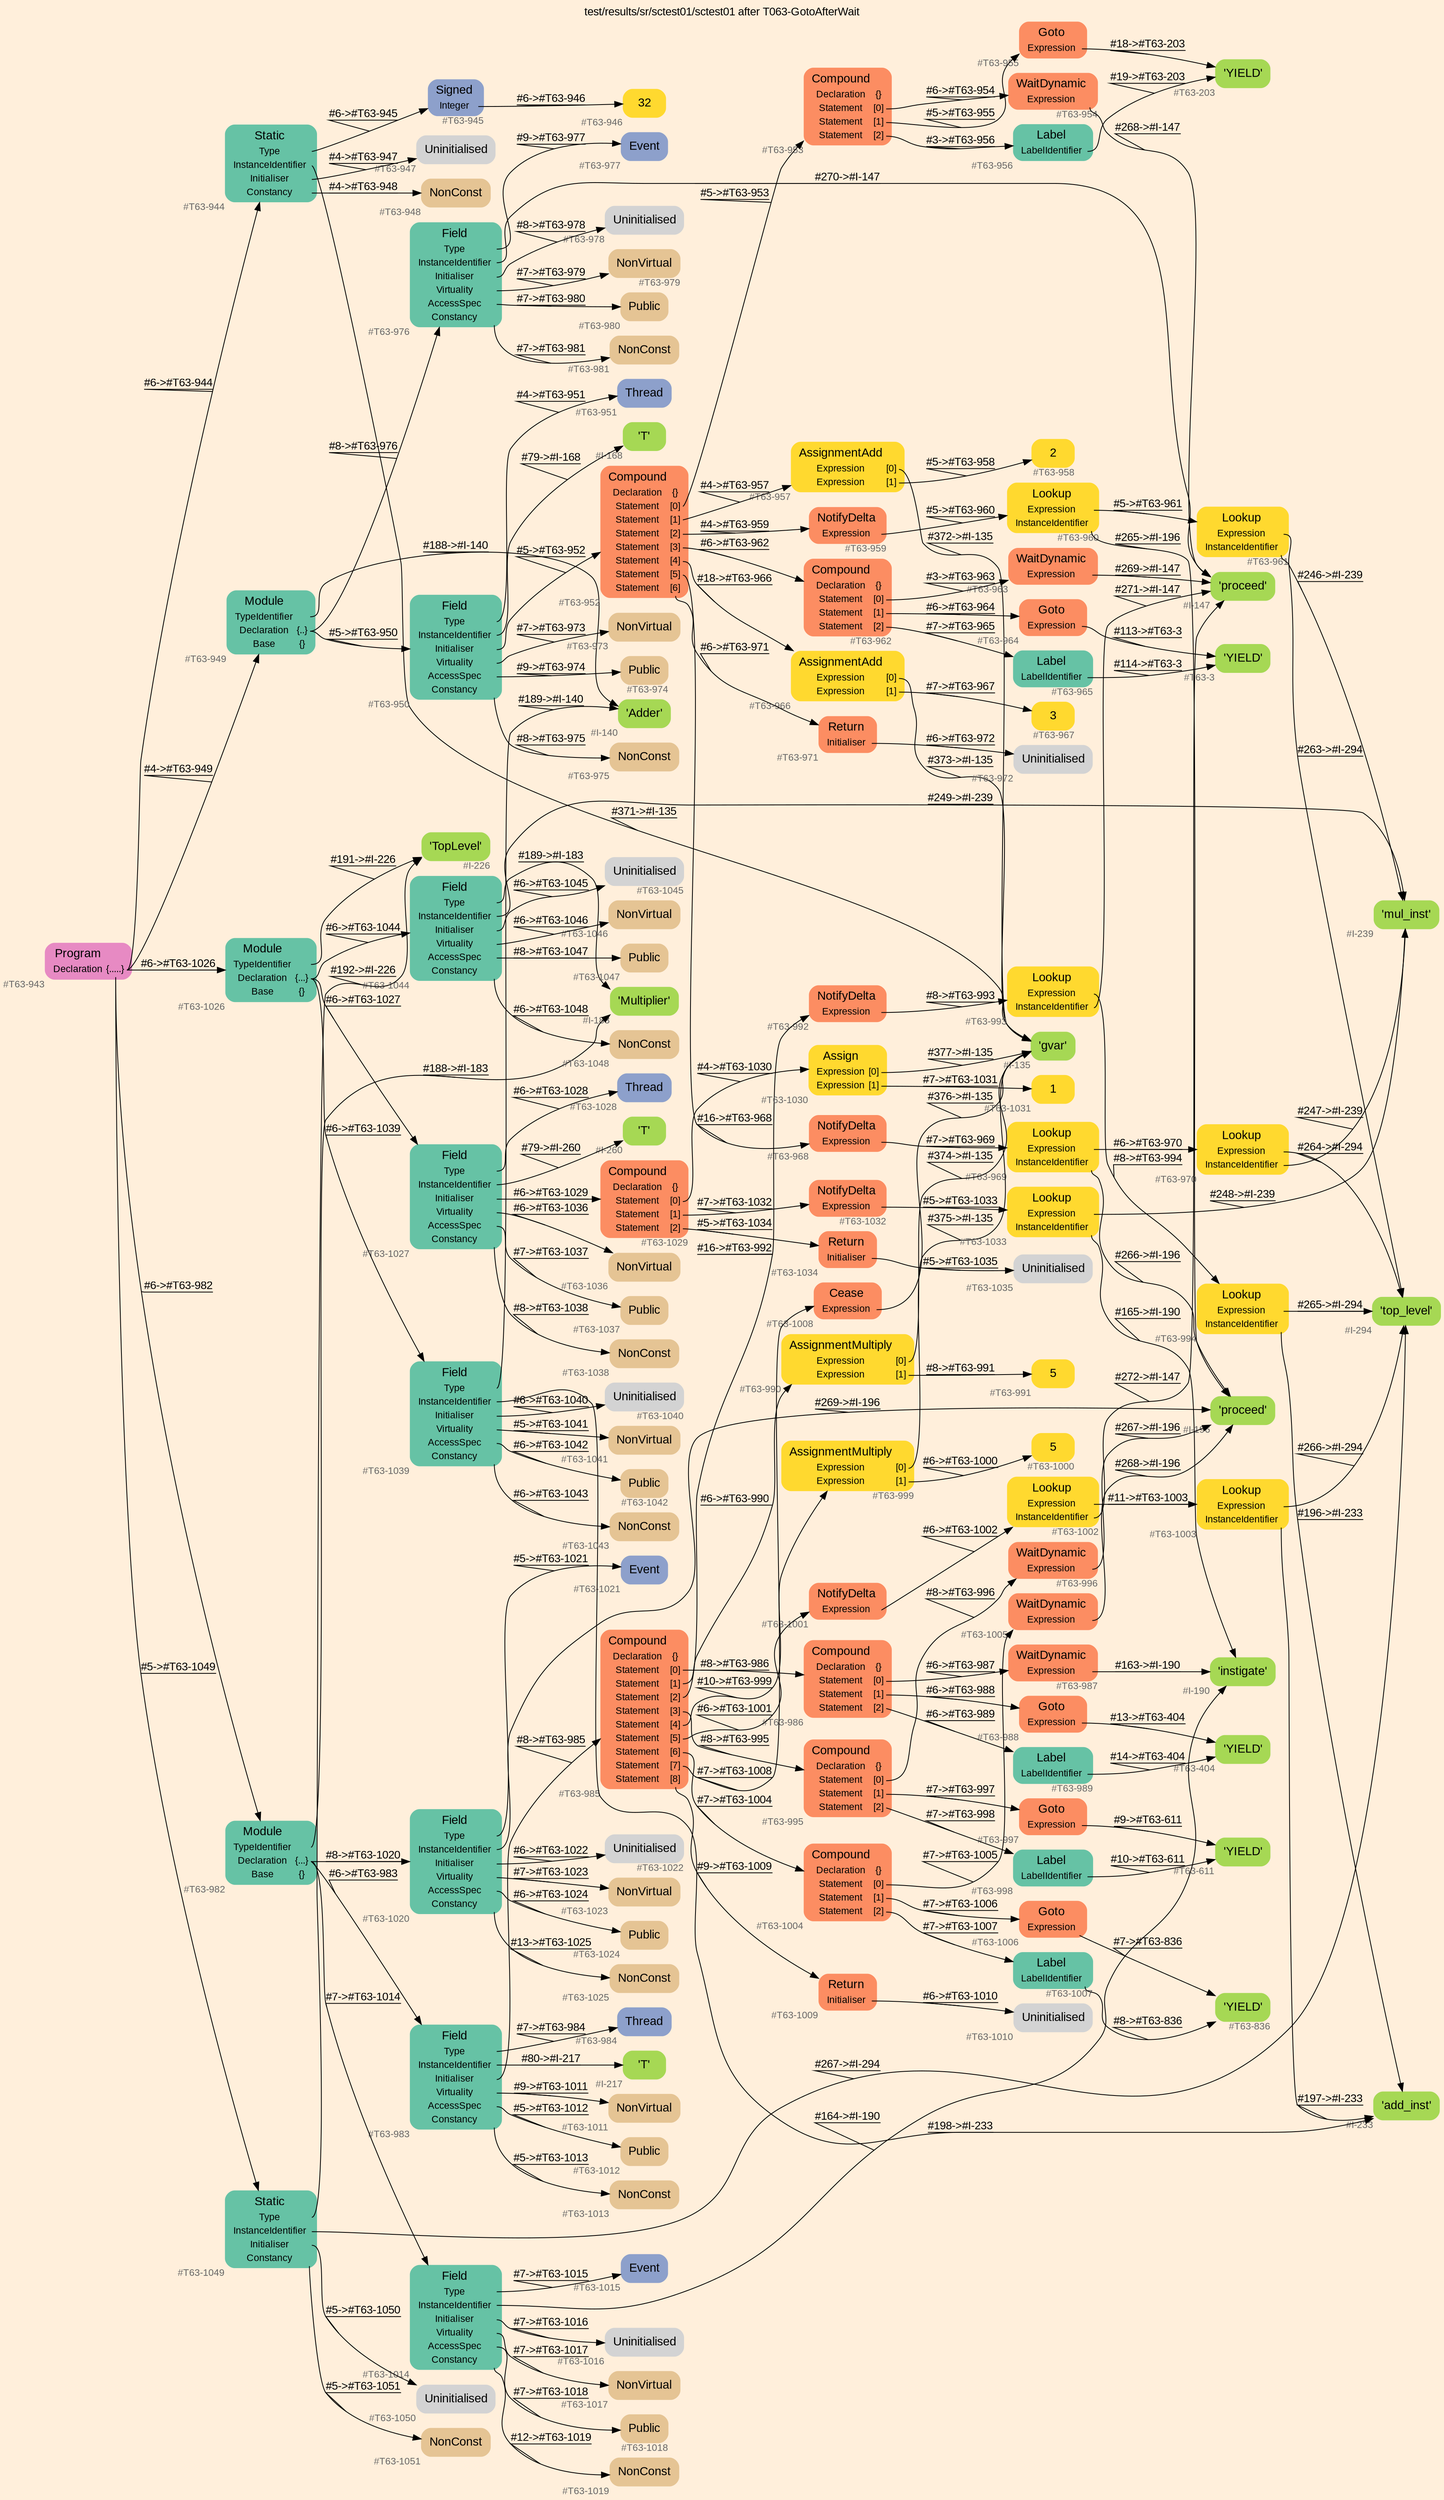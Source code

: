 digraph "test/results/sr/sctest01/sctest01 after T063-GotoAfterWait" {
label = "test/results/sr/sctest01/sctest01 after T063-GotoAfterWait"
labelloc = t
graph [
    rankdir = "LR"
    ranksep = 0.3
    bgcolor = antiquewhite1
    color = black
    fontcolor = black
    fontname = "Arial"
];
node [
    fontname = "Arial"
];
edge [
    fontname = "Arial"
];

// -------------------- node figure --------------------
// -------- block #T63-943 ----------
"#T63-943" [
    fillcolor = "/set28/4"
    xlabel = "#T63-943"
    fontsize = "12"
    fontcolor = grey40
    shape = "plaintext"
    label = <<TABLE BORDER="0" CELLBORDER="0" CELLSPACING="0">
     <TR><TD><FONT COLOR="black" POINT-SIZE="15">Program</FONT></TD></TR>
     <TR><TD><FONT COLOR="black" POINT-SIZE="12">Declaration</FONT></TD><TD PORT="port0"><FONT COLOR="black" POINT-SIZE="12">{.....}</FONT></TD></TR>
    </TABLE>>
    style = "rounded,filled"
];

// -------- block #T63-944 ----------
"#T63-944" [
    fillcolor = "/set28/1"
    xlabel = "#T63-944"
    fontsize = "12"
    fontcolor = grey40
    shape = "plaintext"
    label = <<TABLE BORDER="0" CELLBORDER="0" CELLSPACING="0">
     <TR><TD><FONT COLOR="black" POINT-SIZE="15">Static</FONT></TD></TR>
     <TR><TD><FONT COLOR="black" POINT-SIZE="12">Type</FONT></TD><TD PORT="port0"></TD></TR>
     <TR><TD><FONT COLOR="black" POINT-SIZE="12">InstanceIdentifier</FONT></TD><TD PORT="port1"></TD></TR>
     <TR><TD><FONT COLOR="black" POINT-SIZE="12">Initialiser</FONT></TD><TD PORT="port2"></TD></TR>
     <TR><TD><FONT COLOR="black" POINT-SIZE="12">Constancy</FONT></TD><TD PORT="port3"></TD></TR>
    </TABLE>>
    style = "rounded,filled"
];

// -------- block #T63-945 ----------
"#T63-945" [
    fillcolor = "/set28/3"
    xlabel = "#T63-945"
    fontsize = "12"
    fontcolor = grey40
    shape = "plaintext"
    label = <<TABLE BORDER="0" CELLBORDER="0" CELLSPACING="0">
     <TR><TD><FONT COLOR="black" POINT-SIZE="15">Signed</FONT></TD></TR>
     <TR><TD><FONT COLOR="black" POINT-SIZE="12">Integer</FONT></TD><TD PORT="port0"></TD></TR>
    </TABLE>>
    style = "rounded,filled"
];

// -------- block #T63-946 ----------
"#T63-946" [
    fillcolor = "/set28/6"
    xlabel = "#T63-946"
    fontsize = "12"
    fontcolor = grey40
    shape = "plaintext"
    label = <<TABLE BORDER="0" CELLBORDER="0" CELLSPACING="0">
     <TR><TD><FONT COLOR="black" POINT-SIZE="15">32</FONT></TD></TR>
    </TABLE>>
    style = "rounded,filled"
];

// -------- block #I-135 ----------
"#I-135" [
    fillcolor = "/set28/5"
    xlabel = "#I-135"
    fontsize = "12"
    fontcolor = grey40
    shape = "plaintext"
    label = <<TABLE BORDER="0" CELLBORDER="0" CELLSPACING="0">
     <TR><TD><FONT COLOR="black" POINT-SIZE="15">'gvar'</FONT></TD></TR>
    </TABLE>>
    style = "rounded,filled"
];

// -------- block #T63-947 ----------
"#T63-947" [
    xlabel = "#T63-947"
    fontsize = "12"
    fontcolor = grey40
    shape = "plaintext"
    label = <<TABLE BORDER="0" CELLBORDER="0" CELLSPACING="0">
     <TR><TD><FONT COLOR="black" POINT-SIZE="15">Uninitialised</FONT></TD></TR>
    </TABLE>>
    style = "rounded,filled"
];

// -------- block #T63-948 ----------
"#T63-948" [
    fillcolor = "/set28/7"
    xlabel = "#T63-948"
    fontsize = "12"
    fontcolor = grey40
    shape = "plaintext"
    label = <<TABLE BORDER="0" CELLBORDER="0" CELLSPACING="0">
     <TR><TD><FONT COLOR="black" POINT-SIZE="15">NonConst</FONT></TD></TR>
    </TABLE>>
    style = "rounded,filled"
];

// -------- block #T63-949 ----------
"#T63-949" [
    fillcolor = "/set28/1"
    xlabel = "#T63-949"
    fontsize = "12"
    fontcolor = grey40
    shape = "plaintext"
    label = <<TABLE BORDER="0" CELLBORDER="0" CELLSPACING="0">
     <TR><TD><FONT COLOR="black" POINT-SIZE="15">Module</FONT></TD></TR>
     <TR><TD><FONT COLOR="black" POINT-SIZE="12">TypeIdentifier</FONT></TD><TD PORT="port0"></TD></TR>
     <TR><TD><FONT COLOR="black" POINT-SIZE="12">Declaration</FONT></TD><TD PORT="port1"><FONT COLOR="black" POINT-SIZE="12">{..}</FONT></TD></TR>
     <TR><TD><FONT COLOR="black" POINT-SIZE="12">Base</FONT></TD><TD PORT="port2"><FONT COLOR="black" POINT-SIZE="12">{}</FONT></TD></TR>
    </TABLE>>
    style = "rounded,filled"
];

// -------- block #I-140 ----------
"#I-140" [
    fillcolor = "/set28/5"
    xlabel = "#I-140"
    fontsize = "12"
    fontcolor = grey40
    shape = "plaintext"
    label = <<TABLE BORDER="0" CELLBORDER="0" CELLSPACING="0">
     <TR><TD><FONT COLOR="black" POINT-SIZE="15">'Adder'</FONT></TD></TR>
    </TABLE>>
    style = "rounded,filled"
];

// -------- block #T63-950 ----------
"#T63-950" [
    fillcolor = "/set28/1"
    xlabel = "#T63-950"
    fontsize = "12"
    fontcolor = grey40
    shape = "plaintext"
    label = <<TABLE BORDER="0" CELLBORDER="0" CELLSPACING="0">
     <TR><TD><FONT COLOR="black" POINT-SIZE="15">Field</FONT></TD></TR>
     <TR><TD><FONT COLOR="black" POINT-SIZE="12">Type</FONT></TD><TD PORT="port0"></TD></TR>
     <TR><TD><FONT COLOR="black" POINT-SIZE="12">InstanceIdentifier</FONT></TD><TD PORT="port1"></TD></TR>
     <TR><TD><FONT COLOR="black" POINT-SIZE="12">Initialiser</FONT></TD><TD PORT="port2"></TD></TR>
     <TR><TD><FONT COLOR="black" POINT-SIZE="12">Virtuality</FONT></TD><TD PORT="port3"></TD></TR>
     <TR><TD><FONT COLOR="black" POINT-SIZE="12">AccessSpec</FONT></TD><TD PORT="port4"></TD></TR>
     <TR><TD><FONT COLOR="black" POINT-SIZE="12">Constancy</FONT></TD><TD PORT="port5"></TD></TR>
    </TABLE>>
    style = "rounded,filled"
];

// -------- block #T63-951 ----------
"#T63-951" [
    fillcolor = "/set28/3"
    xlabel = "#T63-951"
    fontsize = "12"
    fontcolor = grey40
    shape = "plaintext"
    label = <<TABLE BORDER="0" CELLBORDER="0" CELLSPACING="0">
     <TR><TD><FONT COLOR="black" POINT-SIZE="15">Thread</FONT></TD></TR>
    </TABLE>>
    style = "rounded,filled"
];

// -------- block #I-168 ----------
"#I-168" [
    fillcolor = "/set28/5"
    xlabel = "#I-168"
    fontsize = "12"
    fontcolor = grey40
    shape = "plaintext"
    label = <<TABLE BORDER="0" CELLBORDER="0" CELLSPACING="0">
     <TR><TD><FONT COLOR="black" POINT-SIZE="15">'T'</FONT></TD></TR>
    </TABLE>>
    style = "rounded,filled"
];

// -------- block #T63-952 ----------
"#T63-952" [
    fillcolor = "/set28/2"
    xlabel = "#T63-952"
    fontsize = "12"
    fontcolor = grey40
    shape = "plaintext"
    label = <<TABLE BORDER="0" CELLBORDER="0" CELLSPACING="0">
     <TR><TD><FONT COLOR="black" POINT-SIZE="15">Compound</FONT></TD></TR>
     <TR><TD><FONT COLOR="black" POINT-SIZE="12">Declaration</FONT></TD><TD PORT="port0"><FONT COLOR="black" POINT-SIZE="12">{}</FONT></TD></TR>
     <TR><TD><FONT COLOR="black" POINT-SIZE="12">Statement</FONT></TD><TD PORT="port1"><FONT COLOR="black" POINT-SIZE="12">[0]</FONT></TD></TR>
     <TR><TD><FONT COLOR="black" POINT-SIZE="12">Statement</FONT></TD><TD PORT="port2"><FONT COLOR="black" POINT-SIZE="12">[1]</FONT></TD></TR>
     <TR><TD><FONT COLOR="black" POINT-SIZE="12">Statement</FONT></TD><TD PORT="port3"><FONT COLOR="black" POINT-SIZE="12">[2]</FONT></TD></TR>
     <TR><TD><FONT COLOR="black" POINT-SIZE="12">Statement</FONT></TD><TD PORT="port4"><FONT COLOR="black" POINT-SIZE="12">[3]</FONT></TD></TR>
     <TR><TD><FONT COLOR="black" POINT-SIZE="12">Statement</FONT></TD><TD PORT="port5"><FONT COLOR="black" POINT-SIZE="12">[4]</FONT></TD></TR>
     <TR><TD><FONT COLOR="black" POINT-SIZE="12">Statement</FONT></TD><TD PORT="port6"><FONT COLOR="black" POINT-SIZE="12">[5]</FONT></TD></TR>
     <TR><TD><FONT COLOR="black" POINT-SIZE="12">Statement</FONT></TD><TD PORT="port7"><FONT COLOR="black" POINT-SIZE="12">[6]</FONT></TD></TR>
    </TABLE>>
    style = "rounded,filled"
];

// -------- block #T63-953 ----------
"#T63-953" [
    fillcolor = "/set28/2"
    xlabel = "#T63-953"
    fontsize = "12"
    fontcolor = grey40
    shape = "plaintext"
    label = <<TABLE BORDER="0" CELLBORDER="0" CELLSPACING="0">
     <TR><TD><FONT COLOR="black" POINT-SIZE="15">Compound</FONT></TD></TR>
     <TR><TD><FONT COLOR="black" POINT-SIZE="12">Declaration</FONT></TD><TD PORT="port0"><FONT COLOR="black" POINT-SIZE="12">{}</FONT></TD></TR>
     <TR><TD><FONT COLOR="black" POINT-SIZE="12">Statement</FONT></TD><TD PORT="port1"><FONT COLOR="black" POINT-SIZE="12">[0]</FONT></TD></TR>
     <TR><TD><FONT COLOR="black" POINT-SIZE="12">Statement</FONT></TD><TD PORT="port2"><FONT COLOR="black" POINT-SIZE="12">[1]</FONT></TD></TR>
     <TR><TD><FONT COLOR="black" POINT-SIZE="12">Statement</FONT></TD><TD PORT="port3"><FONT COLOR="black" POINT-SIZE="12">[2]</FONT></TD></TR>
    </TABLE>>
    style = "rounded,filled"
];

// -------- block #T63-954 ----------
"#T63-954" [
    fillcolor = "/set28/2"
    xlabel = "#T63-954"
    fontsize = "12"
    fontcolor = grey40
    shape = "plaintext"
    label = <<TABLE BORDER="0" CELLBORDER="0" CELLSPACING="0">
     <TR><TD><FONT COLOR="black" POINT-SIZE="15">WaitDynamic</FONT></TD></TR>
     <TR><TD><FONT COLOR="black" POINT-SIZE="12">Expression</FONT></TD><TD PORT="port0"></TD></TR>
    </TABLE>>
    style = "rounded,filled"
];

// -------- block #I-147 ----------
"#I-147" [
    fillcolor = "/set28/5"
    xlabel = "#I-147"
    fontsize = "12"
    fontcolor = grey40
    shape = "plaintext"
    label = <<TABLE BORDER="0" CELLBORDER="0" CELLSPACING="0">
     <TR><TD><FONT COLOR="black" POINT-SIZE="15">'proceed'</FONT></TD></TR>
    </TABLE>>
    style = "rounded,filled"
];

// -------- block #T63-955 ----------
"#T63-955" [
    fillcolor = "/set28/2"
    xlabel = "#T63-955"
    fontsize = "12"
    fontcolor = grey40
    shape = "plaintext"
    label = <<TABLE BORDER="0" CELLBORDER="0" CELLSPACING="0">
     <TR><TD><FONT COLOR="black" POINT-SIZE="15">Goto</FONT></TD></TR>
     <TR><TD><FONT COLOR="black" POINT-SIZE="12">Expression</FONT></TD><TD PORT="port0"></TD></TR>
    </TABLE>>
    style = "rounded,filled"
];

// -------- block #T63-203 ----------
"#T63-203" [
    fillcolor = "/set28/5"
    xlabel = "#T63-203"
    fontsize = "12"
    fontcolor = grey40
    shape = "plaintext"
    label = <<TABLE BORDER="0" CELLBORDER="0" CELLSPACING="0">
     <TR><TD><FONT COLOR="black" POINT-SIZE="15">'YIELD'</FONT></TD></TR>
    </TABLE>>
    style = "rounded,filled"
];

// -------- block #T63-956 ----------
"#T63-956" [
    fillcolor = "/set28/1"
    xlabel = "#T63-956"
    fontsize = "12"
    fontcolor = grey40
    shape = "plaintext"
    label = <<TABLE BORDER="0" CELLBORDER="0" CELLSPACING="0">
     <TR><TD><FONT COLOR="black" POINT-SIZE="15">Label</FONT></TD></TR>
     <TR><TD><FONT COLOR="black" POINT-SIZE="12">LabelIdentifier</FONT></TD><TD PORT="port0"></TD></TR>
    </TABLE>>
    style = "rounded,filled"
];

// -------- block #T63-957 ----------
"#T63-957" [
    fillcolor = "/set28/6"
    xlabel = "#T63-957"
    fontsize = "12"
    fontcolor = grey40
    shape = "plaintext"
    label = <<TABLE BORDER="0" CELLBORDER="0" CELLSPACING="0">
     <TR><TD><FONT COLOR="black" POINT-SIZE="15">AssignmentAdd</FONT></TD></TR>
     <TR><TD><FONT COLOR="black" POINT-SIZE="12">Expression</FONT></TD><TD PORT="port0"><FONT COLOR="black" POINT-SIZE="12">[0]</FONT></TD></TR>
     <TR><TD><FONT COLOR="black" POINT-SIZE="12">Expression</FONT></TD><TD PORT="port1"><FONT COLOR="black" POINT-SIZE="12">[1]</FONT></TD></TR>
    </TABLE>>
    style = "rounded,filled"
];

// -------- block #T63-958 ----------
"#T63-958" [
    fillcolor = "/set28/6"
    xlabel = "#T63-958"
    fontsize = "12"
    fontcolor = grey40
    shape = "plaintext"
    label = <<TABLE BORDER="0" CELLBORDER="0" CELLSPACING="0">
     <TR><TD><FONT COLOR="black" POINT-SIZE="15">2</FONT></TD></TR>
    </TABLE>>
    style = "rounded,filled"
];

// -------- block #T63-959 ----------
"#T63-959" [
    fillcolor = "/set28/2"
    xlabel = "#T63-959"
    fontsize = "12"
    fontcolor = grey40
    shape = "plaintext"
    label = <<TABLE BORDER="0" CELLBORDER="0" CELLSPACING="0">
     <TR><TD><FONT COLOR="black" POINT-SIZE="15">NotifyDelta</FONT></TD></TR>
     <TR><TD><FONT COLOR="black" POINT-SIZE="12">Expression</FONT></TD><TD PORT="port0"></TD></TR>
    </TABLE>>
    style = "rounded,filled"
];

// -------- block #T63-960 ----------
"#T63-960" [
    fillcolor = "/set28/6"
    xlabel = "#T63-960"
    fontsize = "12"
    fontcolor = grey40
    shape = "plaintext"
    label = <<TABLE BORDER="0" CELLBORDER="0" CELLSPACING="0">
     <TR><TD><FONT COLOR="black" POINT-SIZE="15">Lookup</FONT></TD></TR>
     <TR><TD><FONT COLOR="black" POINT-SIZE="12">Expression</FONT></TD><TD PORT="port0"></TD></TR>
     <TR><TD><FONT COLOR="black" POINT-SIZE="12">InstanceIdentifier</FONT></TD><TD PORT="port1"></TD></TR>
    </TABLE>>
    style = "rounded,filled"
];

// -------- block #T63-961 ----------
"#T63-961" [
    fillcolor = "/set28/6"
    xlabel = "#T63-961"
    fontsize = "12"
    fontcolor = grey40
    shape = "plaintext"
    label = <<TABLE BORDER="0" CELLBORDER="0" CELLSPACING="0">
     <TR><TD><FONT COLOR="black" POINT-SIZE="15">Lookup</FONT></TD></TR>
     <TR><TD><FONT COLOR="black" POINT-SIZE="12">Expression</FONT></TD><TD PORT="port0"></TD></TR>
     <TR><TD><FONT COLOR="black" POINT-SIZE="12">InstanceIdentifier</FONT></TD><TD PORT="port1"></TD></TR>
    </TABLE>>
    style = "rounded,filled"
];

// -------- block #I-294 ----------
"#I-294" [
    fillcolor = "/set28/5"
    xlabel = "#I-294"
    fontsize = "12"
    fontcolor = grey40
    shape = "plaintext"
    label = <<TABLE BORDER="0" CELLBORDER="0" CELLSPACING="0">
     <TR><TD><FONT COLOR="black" POINT-SIZE="15">'top_level'</FONT></TD></TR>
    </TABLE>>
    style = "rounded,filled"
];

// -------- block #I-239 ----------
"#I-239" [
    fillcolor = "/set28/5"
    xlabel = "#I-239"
    fontsize = "12"
    fontcolor = grey40
    shape = "plaintext"
    label = <<TABLE BORDER="0" CELLBORDER="0" CELLSPACING="0">
     <TR><TD><FONT COLOR="black" POINT-SIZE="15">'mul_inst'</FONT></TD></TR>
    </TABLE>>
    style = "rounded,filled"
];

// -------- block #I-196 ----------
"#I-196" [
    fillcolor = "/set28/5"
    xlabel = "#I-196"
    fontsize = "12"
    fontcolor = grey40
    shape = "plaintext"
    label = <<TABLE BORDER="0" CELLBORDER="0" CELLSPACING="0">
     <TR><TD><FONT COLOR="black" POINT-SIZE="15">'proceed'</FONT></TD></TR>
    </TABLE>>
    style = "rounded,filled"
];

// -------- block #T63-962 ----------
"#T63-962" [
    fillcolor = "/set28/2"
    xlabel = "#T63-962"
    fontsize = "12"
    fontcolor = grey40
    shape = "plaintext"
    label = <<TABLE BORDER="0" CELLBORDER="0" CELLSPACING="0">
     <TR><TD><FONT COLOR="black" POINT-SIZE="15">Compound</FONT></TD></TR>
     <TR><TD><FONT COLOR="black" POINT-SIZE="12">Declaration</FONT></TD><TD PORT="port0"><FONT COLOR="black" POINT-SIZE="12">{}</FONT></TD></TR>
     <TR><TD><FONT COLOR="black" POINT-SIZE="12">Statement</FONT></TD><TD PORT="port1"><FONT COLOR="black" POINT-SIZE="12">[0]</FONT></TD></TR>
     <TR><TD><FONT COLOR="black" POINT-SIZE="12">Statement</FONT></TD><TD PORT="port2"><FONT COLOR="black" POINT-SIZE="12">[1]</FONT></TD></TR>
     <TR><TD><FONT COLOR="black" POINT-SIZE="12">Statement</FONT></TD><TD PORT="port3"><FONT COLOR="black" POINT-SIZE="12">[2]</FONT></TD></TR>
    </TABLE>>
    style = "rounded,filled"
];

// -------- block #T63-963 ----------
"#T63-963" [
    fillcolor = "/set28/2"
    xlabel = "#T63-963"
    fontsize = "12"
    fontcolor = grey40
    shape = "plaintext"
    label = <<TABLE BORDER="0" CELLBORDER="0" CELLSPACING="0">
     <TR><TD><FONT COLOR="black" POINT-SIZE="15">WaitDynamic</FONT></TD></TR>
     <TR><TD><FONT COLOR="black" POINT-SIZE="12">Expression</FONT></TD><TD PORT="port0"></TD></TR>
    </TABLE>>
    style = "rounded,filled"
];

// -------- block #T63-964 ----------
"#T63-964" [
    fillcolor = "/set28/2"
    xlabel = "#T63-964"
    fontsize = "12"
    fontcolor = grey40
    shape = "plaintext"
    label = <<TABLE BORDER="0" CELLBORDER="0" CELLSPACING="0">
     <TR><TD><FONT COLOR="black" POINT-SIZE="15">Goto</FONT></TD></TR>
     <TR><TD><FONT COLOR="black" POINT-SIZE="12">Expression</FONT></TD><TD PORT="port0"></TD></TR>
    </TABLE>>
    style = "rounded,filled"
];

// -------- block #T63-3 ----------
"#T63-3" [
    fillcolor = "/set28/5"
    xlabel = "#T63-3"
    fontsize = "12"
    fontcolor = grey40
    shape = "plaintext"
    label = <<TABLE BORDER="0" CELLBORDER="0" CELLSPACING="0">
     <TR><TD><FONT COLOR="black" POINT-SIZE="15">'YIELD'</FONT></TD></TR>
    </TABLE>>
    style = "rounded,filled"
];

// -------- block #T63-965 ----------
"#T63-965" [
    fillcolor = "/set28/1"
    xlabel = "#T63-965"
    fontsize = "12"
    fontcolor = grey40
    shape = "plaintext"
    label = <<TABLE BORDER="0" CELLBORDER="0" CELLSPACING="0">
     <TR><TD><FONT COLOR="black" POINT-SIZE="15">Label</FONT></TD></TR>
     <TR><TD><FONT COLOR="black" POINT-SIZE="12">LabelIdentifier</FONT></TD><TD PORT="port0"></TD></TR>
    </TABLE>>
    style = "rounded,filled"
];

// -------- block #T63-966 ----------
"#T63-966" [
    fillcolor = "/set28/6"
    xlabel = "#T63-966"
    fontsize = "12"
    fontcolor = grey40
    shape = "plaintext"
    label = <<TABLE BORDER="0" CELLBORDER="0" CELLSPACING="0">
     <TR><TD><FONT COLOR="black" POINT-SIZE="15">AssignmentAdd</FONT></TD></TR>
     <TR><TD><FONT COLOR="black" POINT-SIZE="12">Expression</FONT></TD><TD PORT="port0"><FONT COLOR="black" POINT-SIZE="12">[0]</FONT></TD></TR>
     <TR><TD><FONT COLOR="black" POINT-SIZE="12">Expression</FONT></TD><TD PORT="port1"><FONT COLOR="black" POINT-SIZE="12">[1]</FONT></TD></TR>
    </TABLE>>
    style = "rounded,filled"
];

// -------- block #T63-967 ----------
"#T63-967" [
    fillcolor = "/set28/6"
    xlabel = "#T63-967"
    fontsize = "12"
    fontcolor = grey40
    shape = "plaintext"
    label = <<TABLE BORDER="0" CELLBORDER="0" CELLSPACING="0">
     <TR><TD><FONT COLOR="black" POINT-SIZE="15">3</FONT></TD></TR>
    </TABLE>>
    style = "rounded,filled"
];

// -------- block #T63-968 ----------
"#T63-968" [
    fillcolor = "/set28/2"
    xlabel = "#T63-968"
    fontsize = "12"
    fontcolor = grey40
    shape = "plaintext"
    label = <<TABLE BORDER="0" CELLBORDER="0" CELLSPACING="0">
     <TR><TD><FONT COLOR="black" POINT-SIZE="15">NotifyDelta</FONT></TD></TR>
     <TR><TD><FONT COLOR="black" POINT-SIZE="12">Expression</FONT></TD><TD PORT="port0"></TD></TR>
    </TABLE>>
    style = "rounded,filled"
];

// -------- block #T63-969 ----------
"#T63-969" [
    fillcolor = "/set28/6"
    xlabel = "#T63-969"
    fontsize = "12"
    fontcolor = grey40
    shape = "plaintext"
    label = <<TABLE BORDER="0" CELLBORDER="0" CELLSPACING="0">
     <TR><TD><FONT COLOR="black" POINT-SIZE="15">Lookup</FONT></TD></TR>
     <TR><TD><FONT COLOR="black" POINT-SIZE="12">Expression</FONT></TD><TD PORT="port0"></TD></TR>
     <TR><TD><FONT COLOR="black" POINT-SIZE="12">InstanceIdentifier</FONT></TD><TD PORT="port1"></TD></TR>
    </TABLE>>
    style = "rounded,filled"
];

// -------- block #T63-970 ----------
"#T63-970" [
    fillcolor = "/set28/6"
    xlabel = "#T63-970"
    fontsize = "12"
    fontcolor = grey40
    shape = "plaintext"
    label = <<TABLE BORDER="0" CELLBORDER="0" CELLSPACING="0">
     <TR><TD><FONT COLOR="black" POINT-SIZE="15">Lookup</FONT></TD></TR>
     <TR><TD><FONT COLOR="black" POINT-SIZE="12">Expression</FONT></TD><TD PORT="port0"></TD></TR>
     <TR><TD><FONT COLOR="black" POINT-SIZE="12">InstanceIdentifier</FONT></TD><TD PORT="port1"></TD></TR>
    </TABLE>>
    style = "rounded,filled"
];

// -------- block #T63-971 ----------
"#T63-971" [
    fillcolor = "/set28/2"
    xlabel = "#T63-971"
    fontsize = "12"
    fontcolor = grey40
    shape = "plaintext"
    label = <<TABLE BORDER="0" CELLBORDER="0" CELLSPACING="0">
     <TR><TD><FONT COLOR="black" POINT-SIZE="15">Return</FONT></TD></TR>
     <TR><TD><FONT COLOR="black" POINT-SIZE="12">Initialiser</FONT></TD><TD PORT="port0"></TD></TR>
    </TABLE>>
    style = "rounded,filled"
];

// -------- block #T63-972 ----------
"#T63-972" [
    xlabel = "#T63-972"
    fontsize = "12"
    fontcolor = grey40
    shape = "plaintext"
    label = <<TABLE BORDER="0" CELLBORDER="0" CELLSPACING="0">
     <TR><TD><FONT COLOR="black" POINT-SIZE="15">Uninitialised</FONT></TD></TR>
    </TABLE>>
    style = "rounded,filled"
];

// -------- block #T63-973 ----------
"#T63-973" [
    fillcolor = "/set28/7"
    xlabel = "#T63-973"
    fontsize = "12"
    fontcolor = grey40
    shape = "plaintext"
    label = <<TABLE BORDER="0" CELLBORDER="0" CELLSPACING="0">
     <TR><TD><FONT COLOR="black" POINT-SIZE="15">NonVirtual</FONT></TD></TR>
    </TABLE>>
    style = "rounded,filled"
];

// -------- block #T63-974 ----------
"#T63-974" [
    fillcolor = "/set28/7"
    xlabel = "#T63-974"
    fontsize = "12"
    fontcolor = grey40
    shape = "plaintext"
    label = <<TABLE BORDER="0" CELLBORDER="0" CELLSPACING="0">
     <TR><TD><FONT COLOR="black" POINT-SIZE="15">Public</FONT></TD></TR>
    </TABLE>>
    style = "rounded,filled"
];

// -------- block #T63-975 ----------
"#T63-975" [
    fillcolor = "/set28/7"
    xlabel = "#T63-975"
    fontsize = "12"
    fontcolor = grey40
    shape = "plaintext"
    label = <<TABLE BORDER="0" CELLBORDER="0" CELLSPACING="0">
     <TR><TD><FONT COLOR="black" POINT-SIZE="15">NonConst</FONT></TD></TR>
    </TABLE>>
    style = "rounded,filled"
];

// -------- block #T63-976 ----------
"#T63-976" [
    fillcolor = "/set28/1"
    xlabel = "#T63-976"
    fontsize = "12"
    fontcolor = grey40
    shape = "plaintext"
    label = <<TABLE BORDER="0" CELLBORDER="0" CELLSPACING="0">
     <TR><TD><FONT COLOR="black" POINT-SIZE="15">Field</FONT></TD></TR>
     <TR><TD><FONT COLOR="black" POINT-SIZE="12">Type</FONT></TD><TD PORT="port0"></TD></TR>
     <TR><TD><FONT COLOR="black" POINT-SIZE="12">InstanceIdentifier</FONT></TD><TD PORT="port1"></TD></TR>
     <TR><TD><FONT COLOR="black" POINT-SIZE="12">Initialiser</FONT></TD><TD PORT="port2"></TD></TR>
     <TR><TD><FONT COLOR="black" POINT-SIZE="12">Virtuality</FONT></TD><TD PORT="port3"></TD></TR>
     <TR><TD><FONT COLOR="black" POINT-SIZE="12">AccessSpec</FONT></TD><TD PORT="port4"></TD></TR>
     <TR><TD><FONT COLOR="black" POINT-SIZE="12">Constancy</FONT></TD><TD PORT="port5"></TD></TR>
    </TABLE>>
    style = "rounded,filled"
];

// -------- block #T63-977 ----------
"#T63-977" [
    fillcolor = "/set28/3"
    xlabel = "#T63-977"
    fontsize = "12"
    fontcolor = grey40
    shape = "plaintext"
    label = <<TABLE BORDER="0" CELLBORDER="0" CELLSPACING="0">
     <TR><TD><FONT COLOR="black" POINT-SIZE="15">Event</FONT></TD></TR>
    </TABLE>>
    style = "rounded,filled"
];

// -------- block #T63-978 ----------
"#T63-978" [
    xlabel = "#T63-978"
    fontsize = "12"
    fontcolor = grey40
    shape = "plaintext"
    label = <<TABLE BORDER="0" CELLBORDER="0" CELLSPACING="0">
     <TR><TD><FONT COLOR="black" POINT-SIZE="15">Uninitialised</FONT></TD></TR>
    </TABLE>>
    style = "rounded,filled"
];

// -------- block #T63-979 ----------
"#T63-979" [
    fillcolor = "/set28/7"
    xlabel = "#T63-979"
    fontsize = "12"
    fontcolor = grey40
    shape = "plaintext"
    label = <<TABLE BORDER="0" CELLBORDER="0" CELLSPACING="0">
     <TR><TD><FONT COLOR="black" POINT-SIZE="15">NonVirtual</FONT></TD></TR>
    </TABLE>>
    style = "rounded,filled"
];

// -------- block #T63-980 ----------
"#T63-980" [
    fillcolor = "/set28/7"
    xlabel = "#T63-980"
    fontsize = "12"
    fontcolor = grey40
    shape = "plaintext"
    label = <<TABLE BORDER="0" CELLBORDER="0" CELLSPACING="0">
     <TR><TD><FONT COLOR="black" POINT-SIZE="15">Public</FONT></TD></TR>
    </TABLE>>
    style = "rounded,filled"
];

// -------- block #T63-981 ----------
"#T63-981" [
    fillcolor = "/set28/7"
    xlabel = "#T63-981"
    fontsize = "12"
    fontcolor = grey40
    shape = "plaintext"
    label = <<TABLE BORDER="0" CELLBORDER="0" CELLSPACING="0">
     <TR><TD><FONT COLOR="black" POINT-SIZE="15">NonConst</FONT></TD></TR>
    </TABLE>>
    style = "rounded,filled"
];

// -------- block #T63-982 ----------
"#T63-982" [
    fillcolor = "/set28/1"
    xlabel = "#T63-982"
    fontsize = "12"
    fontcolor = grey40
    shape = "plaintext"
    label = <<TABLE BORDER="0" CELLBORDER="0" CELLSPACING="0">
     <TR><TD><FONT COLOR="black" POINT-SIZE="15">Module</FONT></TD></TR>
     <TR><TD><FONT COLOR="black" POINT-SIZE="12">TypeIdentifier</FONT></TD><TD PORT="port0"></TD></TR>
     <TR><TD><FONT COLOR="black" POINT-SIZE="12">Declaration</FONT></TD><TD PORT="port1"><FONT COLOR="black" POINT-SIZE="12">{...}</FONT></TD></TR>
     <TR><TD><FONT COLOR="black" POINT-SIZE="12">Base</FONT></TD><TD PORT="port2"><FONT COLOR="black" POINT-SIZE="12">{}</FONT></TD></TR>
    </TABLE>>
    style = "rounded,filled"
];

// -------- block #I-183 ----------
"#I-183" [
    fillcolor = "/set28/5"
    xlabel = "#I-183"
    fontsize = "12"
    fontcolor = grey40
    shape = "plaintext"
    label = <<TABLE BORDER="0" CELLBORDER="0" CELLSPACING="0">
     <TR><TD><FONT COLOR="black" POINT-SIZE="15">'Multiplier'</FONT></TD></TR>
    </TABLE>>
    style = "rounded,filled"
];

// -------- block #T63-983 ----------
"#T63-983" [
    fillcolor = "/set28/1"
    xlabel = "#T63-983"
    fontsize = "12"
    fontcolor = grey40
    shape = "plaintext"
    label = <<TABLE BORDER="0" CELLBORDER="0" CELLSPACING="0">
     <TR><TD><FONT COLOR="black" POINT-SIZE="15">Field</FONT></TD></TR>
     <TR><TD><FONT COLOR="black" POINT-SIZE="12">Type</FONT></TD><TD PORT="port0"></TD></TR>
     <TR><TD><FONT COLOR="black" POINT-SIZE="12">InstanceIdentifier</FONT></TD><TD PORT="port1"></TD></TR>
     <TR><TD><FONT COLOR="black" POINT-SIZE="12">Initialiser</FONT></TD><TD PORT="port2"></TD></TR>
     <TR><TD><FONT COLOR="black" POINT-SIZE="12">Virtuality</FONT></TD><TD PORT="port3"></TD></TR>
     <TR><TD><FONT COLOR="black" POINT-SIZE="12">AccessSpec</FONT></TD><TD PORT="port4"></TD></TR>
     <TR><TD><FONT COLOR="black" POINT-SIZE="12">Constancy</FONT></TD><TD PORT="port5"></TD></TR>
    </TABLE>>
    style = "rounded,filled"
];

// -------- block #T63-984 ----------
"#T63-984" [
    fillcolor = "/set28/3"
    xlabel = "#T63-984"
    fontsize = "12"
    fontcolor = grey40
    shape = "plaintext"
    label = <<TABLE BORDER="0" CELLBORDER="0" CELLSPACING="0">
     <TR><TD><FONT COLOR="black" POINT-SIZE="15">Thread</FONT></TD></TR>
    </TABLE>>
    style = "rounded,filled"
];

// -------- block #I-217 ----------
"#I-217" [
    fillcolor = "/set28/5"
    xlabel = "#I-217"
    fontsize = "12"
    fontcolor = grey40
    shape = "plaintext"
    label = <<TABLE BORDER="0" CELLBORDER="0" CELLSPACING="0">
     <TR><TD><FONT COLOR="black" POINT-SIZE="15">'T'</FONT></TD></TR>
    </TABLE>>
    style = "rounded,filled"
];

// -------- block #T63-985 ----------
"#T63-985" [
    fillcolor = "/set28/2"
    xlabel = "#T63-985"
    fontsize = "12"
    fontcolor = grey40
    shape = "plaintext"
    label = <<TABLE BORDER="0" CELLBORDER="0" CELLSPACING="0">
     <TR><TD><FONT COLOR="black" POINT-SIZE="15">Compound</FONT></TD></TR>
     <TR><TD><FONT COLOR="black" POINT-SIZE="12">Declaration</FONT></TD><TD PORT="port0"><FONT COLOR="black" POINT-SIZE="12">{}</FONT></TD></TR>
     <TR><TD><FONT COLOR="black" POINT-SIZE="12">Statement</FONT></TD><TD PORT="port1"><FONT COLOR="black" POINT-SIZE="12">[0]</FONT></TD></TR>
     <TR><TD><FONT COLOR="black" POINT-SIZE="12">Statement</FONT></TD><TD PORT="port2"><FONT COLOR="black" POINT-SIZE="12">[1]</FONT></TD></TR>
     <TR><TD><FONT COLOR="black" POINT-SIZE="12">Statement</FONT></TD><TD PORT="port3"><FONT COLOR="black" POINT-SIZE="12">[2]</FONT></TD></TR>
     <TR><TD><FONT COLOR="black" POINT-SIZE="12">Statement</FONT></TD><TD PORT="port4"><FONT COLOR="black" POINT-SIZE="12">[3]</FONT></TD></TR>
     <TR><TD><FONT COLOR="black" POINT-SIZE="12">Statement</FONT></TD><TD PORT="port5"><FONT COLOR="black" POINT-SIZE="12">[4]</FONT></TD></TR>
     <TR><TD><FONT COLOR="black" POINT-SIZE="12">Statement</FONT></TD><TD PORT="port6"><FONT COLOR="black" POINT-SIZE="12">[5]</FONT></TD></TR>
     <TR><TD><FONT COLOR="black" POINT-SIZE="12">Statement</FONT></TD><TD PORT="port7"><FONT COLOR="black" POINT-SIZE="12">[6]</FONT></TD></TR>
     <TR><TD><FONT COLOR="black" POINT-SIZE="12">Statement</FONT></TD><TD PORT="port8"><FONT COLOR="black" POINT-SIZE="12">[7]</FONT></TD></TR>
     <TR><TD><FONT COLOR="black" POINT-SIZE="12">Statement</FONT></TD><TD PORT="port9"><FONT COLOR="black" POINT-SIZE="12">[8]</FONT></TD></TR>
    </TABLE>>
    style = "rounded,filled"
];

// -------- block #T63-986 ----------
"#T63-986" [
    fillcolor = "/set28/2"
    xlabel = "#T63-986"
    fontsize = "12"
    fontcolor = grey40
    shape = "plaintext"
    label = <<TABLE BORDER="0" CELLBORDER="0" CELLSPACING="0">
     <TR><TD><FONT COLOR="black" POINT-SIZE="15">Compound</FONT></TD></TR>
     <TR><TD><FONT COLOR="black" POINT-SIZE="12">Declaration</FONT></TD><TD PORT="port0"><FONT COLOR="black" POINT-SIZE="12">{}</FONT></TD></TR>
     <TR><TD><FONT COLOR="black" POINT-SIZE="12">Statement</FONT></TD><TD PORT="port1"><FONT COLOR="black" POINT-SIZE="12">[0]</FONT></TD></TR>
     <TR><TD><FONT COLOR="black" POINT-SIZE="12">Statement</FONT></TD><TD PORT="port2"><FONT COLOR="black" POINT-SIZE="12">[1]</FONT></TD></TR>
     <TR><TD><FONT COLOR="black" POINT-SIZE="12">Statement</FONT></TD><TD PORT="port3"><FONT COLOR="black" POINT-SIZE="12">[2]</FONT></TD></TR>
    </TABLE>>
    style = "rounded,filled"
];

// -------- block #T63-987 ----------
"#T63-987" [
    fillcolor = "/set28/2"
    xlabel = "#T63-987"
    fontsize = "12"
    fontcolor = grey40
    shape = "plaintext"
    label = <<TABLE BORDER="0" CELLBORDER="0" CELLSPACING="0">
     <TR><TD><FONT COLOR="black" POINT-SIZE="15">WaitDynamic</FONT></TD></TR>
     <TR><TD><FONT COLOR="black" POINT-SIZE="12">Expression</FONT></TD><TD PORT="port0"></TD></TR>
    </TABLE>>
    style = "rounded,filled"
];

// -------- block #I-190 ----------
"#I-190" [
    fillcolor = "/set28/5"
    xlabel = "#I-190"
    fontsize = "12"
    fontcolor = grey40
    shape = "plaintext"
    label = <<TABLE BORDER="0" CELLBORDER="0" CELLSPACING="0">
     <TR><TD><FONT COLOR="black" POINT-SIZE="15">'instigate'</FONT></TD></TR>
    </TABLE>>
    style = "rounded,filled"
];

// -------- block #T63-988 ----------
"#T63-988" [
    fillcolor = "/set28/2"
    xlabel = "#T63-988"
    fontsize = "12"
    fontcolor = grey40
    shape = "plaintext"
    label = <<TABLE BORDER="0" CELLBORDER="0" CELLSPACING="0">
     <TR><TD><FONT COLOR="black" POINT-SIZE="15">Goto</FONT></TD></TR>
     <TR><TD><FONT COLOR="black" POINT-SIZE="12">Expression</FONT></TD><TD PORT="port0"></TD></TR>
    </TABLE>>
    style = "rounded,filled"
];

// -------- block #T63-404 ----------
"#T63-404" [
    fillcolor = "/set28/5"
    xlabel = "#T63-404"
    fontsize = "12"
    fontcolor = grey40
    shape = "plaintext"
    label = <<TABLE BORDER="0" CELLBORDER="0" CELLSPACING="0">
     <TR><TD><FONT COLOR="black" POINT-SIZE="15">'YIELD'</FONT></TD></TR>
    </TABLE>>
    style = "rounded,filled"
];

// -------- block #T63-989 ----------
"#T63-989" [
    fillcolor = "/set28/1"
    xlabel = "#T63-989"
    fontsize = "12"
    fontcolor = grey40
    shape = "plaintext"
    label = <<TABLE BORDER="0" CELLBORDER="0" CELLSPACING="0">
     <TR><TD><FONT COLOR="black" POINT-SIZE="15">Label</FONT></TD></TR>
     <TR><TD><FONT COLOR="black" POINT-SIZE="12">LabelIdentifier</FONT></TD><TD PORT="port0"></TD></TR>
    </TABLE>>
    style = "rounded,filled"
];

// -------- block #T63-990 ----------
"#T63-990" [
    fillcolor = "/set28/6"
    xlabel = "#T63-990"
    fontsize = "12"
    fontcolor = grey40
    shape = "plaintext"
    label = <<TABLE BORDER="0" CELLBORDER="0" CELLSPACING="0">
     <TR><TD><FONT COLOR="black" POINT-SIZE="15">AssignmentMultiply</FONT></TD></TR>
     <TR><TD><FONT COLOR="black" POINT-SIZE="12">Expression</FONT></TD><TD PORT="port0"><FONT COLOR="black" POINT-SIZE="12">[0]</FONT></TD></TR>
     <TR><TD><FONT COLOR="black" POINT-SIZE="12">Expression</FONT></TD><TD PORT="port1"><FONT COLOR="black" POINT-SIZE="12">[1]</FONT></TD></TR>
    </TABLE>>
    style = "rounded,filled"
];

// -------- block #T63-991 ----------
"#T63-991" [
    fillcolor = "/set28/6"
    xlabel = "#T63-991"
    fontsize = "12"
    fontcolor = grey40
    shape = "plaintext"
    label = <<TABLE BORDER="0" CELLBORDER="0" CELLSPACING="0">
     <TR><TD><FONT COLOR="black" POINT-SIZE="15">5</FONT></TD></TR>
    </TABLE>>
    style = "rounded,filled"
];

// -------- block #T63-992 ----------
"#T63-992" [
    fillcolor = "/set28/2"
    xlabel = "#T63-992"
    fontsize = "12"
    fontcolor = grey40
    shape = "plaintext"
    label = <<TABLE BORDER="0" CELLBORDER="0" CELLSPACING="0">
     <TR><TD><FONT COLOR="black" POINT-SIZE="15">NotifyDelta</FONT></TD></TR>
     <TR><TD><FONT COLOR="black" POINT-SIZE="12">Expression</FONT></TD><TD PORT="port0"></TD></TR>
    </TABLE>>
    style = "rounded,filled"
];

// -------- block #T63-993 ----------
"#T63-993" [
    fillcolor = "/set28/6"
    xlabel = "#T63-993"
    fontsize = "12"
    fontcolor = grey40
    shape = "plaintext"
    label = <<TABLE BORDER="0" CELLBORDER="0" CELLSPACING="0">
     <TR><TD><FONT COLOR="black" POINT-SIZE="15">Lookup</FONT></TD></TR>
     <TR><TD><FONT COLOR="black" POINT-SIZE="12">Expression</FONT></TD><TD PORT="port0"></TD></TR>
     <TR><TD><FONT COLOR="black" POINT-SIZE="12">InstanceIdentifier</FONT></TD><TD PORT="port1"></TD></TR>
    </TABLE>>
    style = "rounded,filled"
];

// -------- block #T63-994 ----------
"#T63-994" [
    fillcolor = "/set28/6"
    xlabel = "#T63-994"
    fontsize = "12"
    fontcolor = grey40
    shape = "plaintext"
    label = <<TABLE BORDER="0" CELLBORDER="0" CELLSPACING="0">
     <TR><TD><FONT COLOR="black" POINT-SIZE="15">Lookup</FONT></TD></TR>
     <TR><TD><FONT COLOR="black" POINT-SIZE="12">Expression</FONT></TD><TD PORT="port0"></TD></TR>
     <TR><TD><FONT COLOR="black" POINT-SIZE="12">InstanceIdentifier</FONT></TD><TD PORT="port1"></TD></TR>
    </TABLE>>
    style = "rounded,filled"
];

// -------- block #I-233 ----------
"#I-233" [
    fillcolor = "/set28/5"
    xlabel = "#I-233"
    fontsize = "12"
    fontcolor = grey40
    shape = "plaintext"
    label = <<TABLE BORDER="0" CELLBORDER="0" CELLSPACING="0">
     <TR><TD><FONT COLOR="black" POINT-SIZE="15">'add_inst'</FONT></TD></TR>
    </TABLE>>
    style = "rounded,filled"
];

// -------- block #T63-995 ----------
"#T63-995" [
    fillcolor = "/set28/2"
    xlabel = "#T63-995"
    fontsize = "12"
    fontcolor = grey40
    shape = "plaintext"
    label = <<TABLE BORDER="0" CELLBORDER="0" CELLSPACING="0">
     <TR><TD><FONT COLOR="black" POINT-SIZE="15">Compound</FONT></TD></TR>
     <TR><TD><FONT COLOR="black" POINT-SIZE="12">Declaration</FONT></TD><TD PORT="port0"><FONT COLOR="black" POINT-SIZE="12">{}</FONT></TD></TR>
     <TR><TD><FONT COLOR="black" POINT-SIZE="12">Statement</FONT></TD><TD PORT="port1"><FONT COLOR="black" POINT-SIZE="12">[0]</FONT></TD></TR>
     <TR><TD><FONT COLOR="black" POINT-SIZE="12">Statement</FONT></TD><TD PORT="port2"><FONT COLOR="black" POINT-SIZE="12">[1]</FONT></TD></TR>
     <TR><TD><FONT COLOR="black" POINT-SIZE="12">Statement</FONT></TD><TD PORT="port3"><FONT COLOR="black" POINT-SIZE="12">[2]</FONT></TD></TR>
    </TABLE>>
    style = "rounded,filled"
];

// -------- block #T63-996 ----------
"#T63-996" [
    fillcolor = "/set28/2"
    xlabel = "#T63-996"
    fontsize = "12"
    fontcolor = grey40
    shape = "plaintext"
    label = <<TABLE BORDER="0" CELLBORDER="0" CELLSPACING="0">
     <TR><TD><FONT COLOR="black" POINT-SIZE="15">WaitDynamic</FONT></TD></TR>
     <TR><TD><FONT COLOR="black" POINT-SIZE="12">Expression</FONT></TD><TD PORT="port0"></TD></TR>
    </TABLE>>
    style = "rounded,filled"
];

// -------- block #T63-997 ----------
"#T63-997" [
    fillcolor = "/set28/2"
    xlabel = "#T63-997"
    fontsize = "12"
    fontcolor = grey40
    shape = "plaintext"
    label = <<TABLE BORDER="0" CELLBORDER="0" CELLSPACING="0">
     <TR><TD><FONT COLOR="black" POINT-SIZE="15">Goto</FONT></TD></TR>
     <TR><TD><FONT COLOR="black" POINT-SIZE="12">Expression</FONT></TD><TD PORT="port0"></TD></TR>
    </TABLE>>
    style = "rounded,filled"
];

// -------- block #T63-611 ----------
"#T63-611" [
    fillcolor = "/set28/5"
    xlabel = "#T63-611"
    fontsize = "12"
    fontcolor = grey40
    shape = "plaintext"
    label = <<TABLE BORDER="0" CELLBORDER="0" CELLSPACING="0">
     <TR><TD><FONT COLOR="black" POINT-SIZE="15">'YIELD'</FONT></TD></TR>
    </TABLE>>
    style = "rounded,filled"
];

// -------- block #T63-998 ----------
"#T63-998" [
    fillcolor = "/set28/1"
    xlabel = "#T63-998"
    fontsize = "12"
    fontcolor = grey40
    shape = "plaintext"
    label = <<TABLE BORDER="0" CELLBORDER="0" CELLSPACING="0">
     <TR><TD><FONT COLOR="black" POINT-SIZE="15">Label</FONT></TD></TR>
     <TR><TD><FONT COLOR="black" POINT-SIZE="12">LabelIdentifier</FONT></TD><TD PORT="port0"></TD></TR>
    </TABLE>>
    style = "rounded,filled"
];

// -------- block #T63-999 ----------
"#T63-999" [
    fillcolor = "/set28/6"
    xlabel = "#T63-999"
    fontsize = "12"
    fontcolor = grey40
    shape = "plaintext"
    label = <<TABLE BORDER="0" CELLBORDER="0" CELLSPACING="0">
     <TR><TD><FONT COLOR="black" POINT-SIZE="15">AssignmentMultiply</FONT></TD></TR>
     <TR><TD><FONT COLOR="black" POINT-SIZE="12">Expression</FONT></TD><TD PORT="port0"><FONT COLOR="black" POINT-SIZE="12">[0]</FONT></TD></TR>
     <TR><TD><FONT COLOR="black" POINT-SIZE="12">Expression</FONT></TD><TD PORT="port1"><FONT COLOR="black" POINT-SIZE="12">[1]</FONT></TD></TR>
    </TABLE>>
    style = "rounded,filled"
];

// -------- block #T63-1000 ----------
"#T63-1000" [
    fillcolor = "/set28/6"
    xlabel = "#T63-1000"
    fontsize = "12"
    fontcolor = grey40
    shape = "plaintext"
    label = <<TABLE BORDER="0" CELLBORDER="0" CELLSPACING="0">
     <TR><TD><FONT COLOR="black" POINT-SIZE="15">5</FONT></TD></TR>
    </TABLE>>
    style = "rounded,filled"
];

// -------- block #T63-1001 ----------
"#T63-1001" [
    fillcolor = "/set28/2"
    xlabel = "#T63-1001"
    fontsize = "12"
    fontcolor = grey40
    shape = "plaintext"
    label = <<TABLE BORDER="0" CELLBORDER="0" CELLSPACING="0">
     <TR><TD><FONT COLOR="black" POINT-SIZE="15">NotifyDelta</FONT></TD></TR>
     <TR><TD><FONT COLOR="black" POINT-SIZE="12">Expression</FONT></TD><TD PORT="port0"></TD></TR>
    </TABLE>>
    style = "rounded,filled"
];

// -------- block #T63-1002 ----------
"#T63-1002" [
    fillcolor = "/set28/6"
    xlabel = "#T63-1002"
    fontsize = "12"
    fontcolor = grey40
    shape = "plaintext"
    label = <<TABLE BORDER="0" CELLBORDER="0" CELLSPACING="0">
     <TR><TD><FONT COLOR="black" POINT-SIZE="15">Lookup</FONT></TD></TR>
     <TR><TD><FONT COLOR="black" POINT-SIZE="12">Expression</FONT></TD><TD PORT="port0"></TD></TR>
     <TR><TD><FONT COLOR="black" POINT-SIZE="12">InstanceIdentifier</FONT></TD><TD PORT="port1"></TD></TR>
    </TABLE>>
    style = "rounded,filled"
];

// -------- block #T63-1003 ----------
"#T63-1003" [
    fillcolor = "/set28/6"
    xlabel = "#T63-1003"
    fontsize = "12"
    fontcolor = grey40
    shape = "plaintext"
    label = <<TABLE BORDER="0" CELLBORDER="0" CELLSPACING="0">
     <TR><TD><FONT COLOR="black" POINT-SIZE="15">Lookup</FONT></TD></TR>
     <TR><TD><FONT COLOR="black" POINT-SIZE="12">Expression</FONT></TD><TD PORT="port0"></TD></TR>
     <TR><TD><FONT COLOR="black" POINT-SIZE="12">InstanceIdentifier</FONT></TD><TD PORT="port1"></TD></TR>
    </TABLE>>
    style = "rounded,filled"
];

// -------- block #T63-1004 ----------
"#T63-1004" [
    fillcolor = "/set28/2"
    xlabel = "#T63-1004"
    fontsize = "12"
    fontcolor = grey40
    shape = "plaintext"
    label = <<TABLE BORDER="0" CELLBORDER="0" CELLSPACING="0">
     <TR><TD><FONT COLOR="black" POINT-SIZE="15">Compound</FONT></TD></TR>
     <TR><TD><FONT COLOR="black" POINT-SIZE="12">Declaration</FONT></TD><TD PORT="port0"><FONT COLOR="black" POINT-SIZE="12">{}</FONT></TD></TR>
     <TR><TD><FONT COLOR="black" POINT-SIZE="12">Statement</FONT></TD><TD PORT="port1"><FONT COLOR="black" POINT-SIZE="12">[0]</FONT></TD></TR>
     <TR><TD><FONT COLOR="black" POINT-SIZE="12">Statement</FONT></TD><TD PORT="port2"><FONT COLOR="black" POINT-SIZE="12">[1]</FONT></TD></TR>
     <TR><TD><FONT COLOR="black" POINT-SIZE="12">Statement</FONT></TD><TD PORT="port3"><FONT COLOR="black" POINT-SIZE="12">[2]</FONT></TD></TR>
    </TABLE>>
    style = "rounded,filled"
];

// -------- block #T63-1005 ----------
"#T63-1005" [
    fillcolor = "/set28/2"
    xlabel = "#T63-1005"
    fontsize = "12"
    fontcolor = grey40
    shape = "plaintext"
    label = <<TABLE BORDER="0" CELLBORDER="0" CELLSPACING="0">
     <TR><TD><FONT COLOR="black" POINT-SIZE="15">WaitDynamic</FONT></TD></TR>
     <TR><TD><FONT COLOR="black" POINT-SIZE="12">Expression</FONT></TD><TD PORT="port0"></TD></TR>
    </TABLE>>
    style = "rounded,filled"
];

// -------- block #T63-1006 ----------
"#T63-1006" [
    fillcolor = "/set28/2"
    xlabel = "#T63-1006"
    fontsize = "12"
    fontcolor = grey40
    shape = "plaintext"
    label = <<TABLE BORDER="0" CELLBORDER="0" CELLSPACING="0">
     <TR><TD><FONT COLOR="black" POINT-SIZE="15">Goto</FONT></TD></TR>
     <TR><TD><FONT COLOR="black" POINT-SIZE="12">Expression</FONT></TD><TD PORT="port0"></TD></TR>
    </TABLE>>
    style = "rounded,filled"
];

// -------- block #T63-836 ----------
"#T63-836" [
    fillcolor = "/set28/5"
    xlabel = "#T63-836"
    fontsize = "12"
    fontcolor = grey40
    shape = "plaintext"
    label = <<TABLE BORDER="0" CELLBORDER="0" CELLSPACING="0">
     <TR><TD><FONT COLOR="black" POINT-SIZE="15">'YIELD'</FONT></TD></TR>
    </TABLE>>
    style = "rounded,filled"
];

// -------- block #T63-1007 ----------
"#T63-1007" [
    fillcolor = "/set28/1"
    xlabel = "#T63-1007"
    fontsize = "12"
    fontcolor = grey40
    shape = "plaintext"
    label = <<TABLE BORDER="0" CELLBORDER="0" CELLSPACING="0">
     <TR><TD><FONT COLOR="black" POINT-SIZE="15">Label</FONT></TD></TR>
     <TR><TD><FONT COLOR="black" POINT-SIZE="12">LabelIdentifier</FONT></TD><TD PORT="port0"></TD></TR>
    </TABLE>>
    style = "rounded,filled"
];

// -------- block #T63-1008 ----------
"#T63-1008" [
    fillcolor = "/set28/2"
    xlabel = "#T63-1008"
    fontsize = "12"
    fontcolor = grey40
    shape = "plaintext"
    label = <<TABLE BORDER="0" CELLBORDER="0" CELLSPACING="0">
     <TR><TD><FONT COLOR="black" POINT-SIZE="15">Cease</FONT></TD></TR>
     <TR><TD><FONT COLOR="black" POINT-SIZE="12">Expression</FONT></TD><TD PORT="port0"></TD></TR>
    </TABLE>>
    style = "rounded,filled"
];

// -------- block #T63-1009 ----------
"#T63-1009" [
    fillcolor = "/set28/2"
    xlabel = "#T63-1009"
    fontsize = "12"
    fontcolor = grey40
    shape = "plaintext"
    label = <<TABLE BORDER="0" CELLBORDER="0" CELLSPACING="0">
     <TR><TD><FONT COLOR="black" POINT-SIZE="15">Return</FONT></TD></TR>
     <TR><TD><FONT COLOR="black" POINT-SIZE="12">Initialiser</FONT></TD><TD PORT="port0"></TD></TR>
    </TABLE>>
    style = "rounded,filled"
];

// -------- block #T63-1010 ----------
"#T63-1010" [
    xlabel = "#T63-1010"
    fontsize = "12"
    fontcolor = grey40
    shape = "plaintext"
    label = <<TABLE BORDER="0" CELLBORDER="0" CELLSPACING="0">
     <TR><TD><FONT COLOR="black" POINT-SIZE="15">Uninitialised</FONT></TD></TR>
    </TABLE>>
    style = "rounded,filled"
];

// -------- block #T63-1011 ----------
"#T63-1011" [
    fillcolor = "/set28/7"
    xlabel = "#T63-1011"
    fontsize = "12"
    fontcolor = grey40
    shape = "plaintext"
    label = <<TABLE BORDER="0" CELLBORDER="0" CELLSPACING="0">
     <TR><TD><FONT COLOR="black" POINT-SIZE="15">NonVirtual</FONT></TD></TR>
    </TABLE>>
    style = "rounded,filled"
];

// -------- block #T63-1012 ----------
"#T63-1012" [
    fillcolor = "/set28/7"
    xlabel = "#T63-1012"
    fontsize = "12"
    fontcolor = grey40
    shape = "plaintext"
    label = <<TABLE BORDER="0" CELLBORDER="0" CELLSPACING="0">
     <TR><TD><FONT COLOR="black" POINT-SIZE="15">Public</FONT></TD></TR>
    </TABLE>>
    style = "rounded,filled"
];

// -------- block #T63-1013 ----------
"#T63-1013" [
    fillcolor = "/set28/7"
    xlabel = "#T63-1013"
    fontsize = "12"
    fontcolor = grey40
    shape = "plaintext"
    label = <<TABLE BORDER="0" CELLBORDER="0" CELLSPACING="0">
     <TR><TD><FONT COLOR="black" POINT-SIZE="15">NonConst</FONT></TD></TR>
    </TABLE>>
    style = "rounded,filled"
];

// -------- block #T63-1014 ----------
"#T63-1014" [
    fillcolor = "/set28/1"
    xlabel = "#T63-1014"
    fontsize = "12"
    fontcolor = grey40
    shape = "plaintext"
    label = <<TABLE BORDER="0" CELLBORDER="0" CELLSPACING="0">
     <TR><TD><FONT COLOR="black" POINT-SIZE="15">Field</FONT></TD></TR>
     <TR><TD><FONT COLOR="black" POINT-SIZE="12">Type</FONT></TD><TD PORT="port0"></TD></TR>
     <TR><TD><FONT COLOR="black" POINT-SIZE="12">InstanceIdentifier</FONT></TD><TD PORT="port1"></TD></TR>
     <TR><TD><FONT COLOR="black" POINT-SIZE="12">Initialiser</FONT></TD><TD PORT="port2"></TD></TR>
     <TR><TD><FONT COLOR="black" POINT-SIZE="12">Virtuality</FONT></TD><TD PORT="port3"></TD></TR>
     <TR><TD><FONT COLOR="black" POINT-SIZE="12">AccessSpec</FONT></TD><TD PORT="port4"></TD></TR>
     <TR><TD><FONT COLOR="black" POINT-SIZE="12">Constancy</FONT></TD><TD PORT="port5"></TD></TR>
    </TABLE>>
    style = "rounded,filled"
];

// -------- block #T63-1015 ----------
"#T63-1015" [
    fillcolor = "/set28/3"
    xlabel = "#T63-1015"
    fontsize = "12"
    fontcolor = grey40
    shape = "plaintext"
    label = <<TABLE BORDER="0" CELLBORDER="0" CELLSPACING="0">
     <TR><TD><FONT COLOR="black" POINT-SIZE="15">Event</FONT></TD></TR>
    </TABLE>>
    style = "rounded,filled"
];

// -------- block #T63-1016 ----------
"#T63-1016" [
    xlabel = "#T63-1016"
    fontsize = "12"
    fontcolor = grey40
    shape = "plaintext"
    label = <<TABLE BORDER="0" CELLBORDER="0" CELLSPACING="0">
     <TR><TD><FONT COLOR="black" POINT-SIZE="15">Uninitialised</FONT></TD></TR>
    </TABLE>>
    style = "rounded,filled"
];

// -------- block #T63-1017 ----------
"#T63-1017" [
    fillcolor = "/set28/7"
    xlabel = "#T63-1017"
    fontsize = "12"
    fontcolor = grey40
    shape = "plaintext"
    label = <<TABLE BORDER="0" CELLBORDER="0" CELLSPACING="0">
     <TR><TD><FONT COLOR="black" POINT-SIZE="15">NonVirtual</FONT></TD></TR>
    </TABLE>>
    style = "rounded,filled"
];

// -------- block #T63-1018 ----------
"#T63-1018" [
    fillcolor = "/set28/7"
    xlabel = "#T63-1018"
    fontsize = "12"
    fontcolor = grey40
    shape = "plaintext"
    label = <<TABLE BORDER="0" CELLBORDER="0" CELLSPACING="0">
     <TR><TD><FONT COLOR="black" POINT-SIZE="15">Public</FONT></TD></TR>
    </TABLE>>
    style = "rounded,filled"
];

// -------- block #T63-1019 ----------
"#T63-1019" [
    fillcolor = "/set28/7"
    xlabel = "#T63-1019"
    fontsize = "12"
    fontcolor = grey40
    shape = "plaintext"
    label = <<TABLE BORDER="0" CELLBORDER="0" CELLSPACING="0">
     <TR><TD><FONT COLOR="black" POINT-SIZE="15">NonConst</FONT></TD></TR>
    </TABLE>>
    style = "rounded,filled"
];

// -------- block #T63-1020 ----------
"#T63-1020" [
    fillcolor = "/set28/1"
    xlabel = "#T63-1020"
    fontsize = "12"
    fontcolor = grey40
    shape = "plaintext"
    label = <<TABLE BORDER="0" CELLBORDER="0" CELLSPACING="0">
     <TR><TD><FONT COLOR="black" POINT-SIZE="15">Field</FONT></TD></TR>
     <TR><TD><FONT COLOR="black" POINT-SIZE="12">Type</FONT></TD><TD PORT="port0"></TD></TR>
     <TR><TD><FONT COLOR="black" POINT-SIZE="12">InstanceIdentifier</FONT></TD><TD PORT="port1"></TD></TR>
     <TR><TD><FONT COLOR="black" POINT-SIZE="12">Initialiser</FONT></TD><TD PORT="port2"></TD></TR>
     <TR><TD><FONT COLOR="black" POINT-SIZE="12">Virtuality</FONT></TD><TD PORT="port3"></TD></TR>
     <TR><TD><FONT COLOR="black" POINT-SIZE="12">AccessSpec</FONT></TD><TD PORT="port4"></TD></TR>
     <TR><TD><FONT COLOR="black" POINT-SIZE="12">Constancy</FONT></TD><TD PORT="port5"></TD></TR>
    </TABLE>>
    style = "rounded,filled"
];

// -------- block #T63-1021 ----------
"#T63-1021" [
    fillcolor = "/set28/3"
    xlabel = "#T63-1021"
    fontsize = "12"
    fontcolor = grey40
    shape = "plaintext"
    label = <<TABLE BORDER="0" CELLBORDER="0" CELLSPACING="0">
     <TR><TD><FONT COLOR="black" POINT-SIZE="15">Event</FONT></TD></TR>
    </TABLE>>
    style = "rounded,filled"
];

// -------- block #T63-1022 ----------
"#T63-1022" [
    xlabel = "#T63-1022"
    fontsize = "12"
    fontcolor = grey40
    shape = "plaintext"
    label = <<TABLE BORDER="0" CELLBORDER="0" CELLSPACING="0">
     <TR><TD><FONT COLOR="black" POINT-SIZE="15">Uninitialised</FONT></TD></TR>
    </TABLE>>
    style = "rounded,filled"
];

// -------- block #T63-1023 ----------
"#T63-1023" [
    fillcolor = "/set28/7"
    xlabel = "#T63-1023"
    fontsize = "12"
    fontcolor = grey40
    shape = "plaintext"
    label = <<TABLE BORDER="0" CELLBORDER="0" CELLSPACING="0">
     <TR><TD><FONT COLOR="black" POINT-SIZE="15">NonVirtual</FONT></TD></TR>
    </TABLE>>
    style = "rounded,filled"
];

// -------- block #T63-1024 ----------
"#T63-1024" [
    fillcolor = "/set28/7"
    xlabel = "#T63-1024"
    fontsize = "12"
    fontcolor = grey40
    shape = "plaintext"
    label = <<TABLE BORDER="0" CELLBORDER="0" CELLSPACING="0">
     <TR><TD><FONT COLOR="black" POINT-SIZE="15">Public</FONT></TD></TR>
    </TABLE>>
    style = "rounded,filled"
];

// -------- block #T63-1025 ----------
"#T63-1025" [
    fillcolor = "/set28/7"
    xlabel = "#T63-1025"
    fontsize = "12"
    fontcolor = grey40
    shape = "plaintext"
    label = <<TABLE BORDER="0" CELLBORDER="0" CELLSPACING="0">
     <TR><TD><FONT COLOR="black" POINT-SIZE="15">NonConst</FONT></TD></TR>
    </TABLE>>
    style = "rounded,filled"
];

// -------- block #T63-1026 ----------
"#T63-1026" [
    fillcolor = "/set28/1"
    xlabel = "#T63-1026"
    fontsize = "12"
    fontcolor = grey40
    shape = "plaintext"
    label = <<TABLE BORDER="0" CELLBORDER="0" CELLSPACING="0">
     <TR><TD><FONT COLOR="black" POINT-SIZE="15">Module</FONT></TD></TR>
     <TR><TD><FONT COLOR="black" POINT-SIZE="12">TypeIdentifier</FONT></TD><TD PORT="port0"></TD></TR>
     <TR><TD><FONT COLOR="black" POINT-SIZE="12">Declaration</FONT></TD><TD PORT="port1"><FONT COLOR="black" POINT-SIZE="12">{...}</FONT></TD></TR>
     <TR><TD><FONT COLOR="black" POINT-SIZE="12">Base</FONT></TD><TD PORT="port2"><FONT COLOR="black" POINT-SIZE="12">{}</FONT></TD></TR>
    </TABLE>>
    style = "rounded,filled"
];

// -------- block #I-226 ----------
"#I-226" [
    fillcolor = "/set28/5"
    xlabel = "#I-226"
    fontsize = "12"
    fontcolor = grey40
    shape = "plaintext"
    label = <<TABLE BORDER="0" CELLBORDER="0" CELLSPACING="0">
     <TR><TD><FONT COLOR="black" POINT-SIZE="15">'TopLevel'</FONT></TD></TR>
    </TABLE>>
    style = "rounded,filled"
];

// -------- block #T63-1027 ----------
"#T63-1027" [
    fillcolor = "/set28/1"
    xlabel = "#T63-1027"
    fontsize = "12"
    fontcolor = grey40
    shape = "plaintext"
    label = <<TABLE BORDER="0" CELLBORDER="0" CELLSPACING="0">
     <TR><TD><FONT COLOR="black" POINT-SIZE="15">Field</FONT></TD></TR>
     <TR><TD><FONT COLOR="black" POINT-SIZE="12">Type</FONT></TD><TD PORT="port0"></TD></TR>
     <TR><TD><FONT COLOR="black" POINT-SIZE="12">InstanceIdentifier</FONT></TD><TD PORT="port1"></TD></TR>
     <TR><TD><FONT COLOR="black" POINT-SIZE="12">Initialiser</FONT></TD><TD PORT="port2"></TD></TR>
     <TR><TD><FONT COLOR="black" POINT-SIZE="12">Virtuality</FONT></TD><TD PORT="port3"></TD></TR>
     <TR><TD><FONT COLOR="black" POINT-SIZE="12">AccessSpec</FONT></TD><TD PORT="port4"></TD></TR>
     <TR><TD><FONT COLOR="black" POINT-SIZE="12">Constancy</FONT></TD><TD PORT="port5"></TD></TR>
    </TABLE>>
    style = "rounded,filled"
];

// -------- block #T63-1028 ----------
"#T63-1028" [
    fillcolor = "/set28/3"
    xlabel = "#T63-1028"
    fontsize = "12"
    fontcolor = grey40
    shape = "plaintext"
    label = <<TABLE BORDER="0" CELLBORDER="0" CELLSPACING="0">
     <TR><TD><FONT COLOR="black" POINT-SIZE="15">Thread</FONT></TD></TR>
    </TABLE>>
    style = "rounded,filled"
];

// -------- block #I-260 ----------
"#I-260" [
    fillcolor = "/set28/5"
    xlabel = "#I-260"
    fontsize = "12"
    fontcolor = grey40
    shape = "plaintext"
    label = <<TABLE BORDER="0" CELLBORDER="0" CELLSPACING="0">
     <TR><TD><FONT COLOR="black" POINT-SIZE="15">'T'</FONT></TD></TR>
    </TABLE>>
    style = "rounded,filled"
];

// -------- block #T63-1029 ----------
"#T63-1029" [
    fillcolor = "/set28/2"
    xlabel = "#T63-1029"
    fontsize = "12"
    fontcolor = grey40
    shape = "plaintext"
    label = <<TABLE BORDER="0" CELLBORDER="0" CELLSPACING="0">
     <TR><TD><FONT COLOR="black" POINT-SIZE="15">Compound</FONT></TD></TR>
     <TR><TD><FONT COLOR="black" POINT-SIZE="12">Declaration</FONT></TD><TD PORT="port0"><FONT COLOR="black" POINT-SIZE="12">{}</FONT></TD></TR>
     <TR><TD><FONT COLOR="black" POINT-SIZE="12">Statement</FONT></TD><TD PORT="port1"><FONT COLOR="black" POINT-SIZE="12">[0]</FONT></TD></TR>
     <TR><TD><FONT COLOR="black" POINT-SIZE="12">Statement</FONT></TD><TD PORT="port2"><FONT COLOR="black" POINT-SIZE="12">[1]</FONT></TD></TR>
     <TR><TD><FONT COLOR="black" POINT-SIZE="12">Statement</FONT></TD><TD PORT="port3"><FONT COLOR="black" POINT-SIZE="12">[2]</FONT></TD></TR>
    </TABLE>>
    style = "rounded,filled"
];

// -------- block #T63-1030 ----------
"#T63-1030" [
    fillcolor = "/set28/6"
    xlabel = "#T63-1030"
    fontsize = "12"
    fontcolor = grey40
    shape = "plaintext"
    label = <<TABLE BORDER="0" CELLBORDER="0" CELLSPACING="0">
     <TR><TD><FONT COLOR="black" POINT-SIZE="15">Assign</FONT></TD></TR>
     <TR><TD><FONT COLOR="black" POINT-SIZE="12">Expression</FONT></TD><TD PORT="port0"><FONT COLOR="black" POINT-SIZE="12">[0]</FONT></TD></TR>
     <TR><TD><FONT COLOR="black" POINT-SIZE="12">Expression</FONT></TD><TD PORT="port1"><FONT COLOR="black" POINT-SIZE="12">[1]</FONT></TD></TR>
    </TABLE>>
    style = "rounded,filled"
];

// -------- block #T63-1031 ----------
"#T63-1031" [
    fillcolor = "/set28/6"
    xlabel = "#T63-1031"
    fontsize = "12"
    fontcolor = grey40
    shape = "plaintext"
    label = <<TABLE BORDER="0" CELLBORDER="0" CELLSPACING="0">
     <TR><TD><FONT COLOR="black" POINT-SIZE="15">1</FONT></TD></TR>
    </TABLE>>
    style = "rounded,filled"
];

// -------- block #T63-1032 ----------
"#T63-1032" [
    fillcolor = "/set28/2"
    xlabel = "#T63-1032"
    fontsize = "12"
    fontcolor = grey40
    shape = "plaintext"
    label = <<TABLE BORDER="0" CELLBORDER="0" CELLSPACING="0">
     <TR><TD><FONT COLOR="black" POINT-SIZE="15">NotifyDelta</FONT></TD></TR>
     <TR><TD><FONT COLOR="black" POINT-SIZE="12">Expression</FONT></TD><TD PORT="port0"></TD></TR>
    </TABLE>>
    style = "rounded,filled"
];

// -------- block #T63-1033 ----------
"#T63-1033" [
    fillcolor = "/set28/6"
    xlabel = "#T63-1033"
    fontsize = "12"
    fontcolor = grey40
    shape = "plaintext"
    label = <<TABLE BORDER="0" CELLBORDER="0" CELLSPACING="0">
     <TR><TD><FONT COLOR="black" POINT-SIZE="15">Lookup</FONT></TD></TR>
     <TR><TD><FONT COLOR="black" POINT-SIZE="12">Expression</FONT></TD><TD PORT="port0"></TD></TR>
     <TR><TD><FONT COLOR="black" POINT-SIZE="12">InstanceIdentifier</FONT></TD><TD PORT="port1"></TD></TR>
    </TABLE>>
    style = "rounded,filled"
];

// -------- block #T63-1034 ----------
"#T63-1034" [
    fillcolor = "/set28/2"
    xlabel = "#T63-1034"
    fontsize = "12"
    fontcolor = grey40
    shape = "plaintext"
    label = <<TABLE BORDER="0" CELLBORDER="0" CELLSPACING="0">
     <TR><TD><FONT COLOR="black" POINT-SIZE="15">Return</FONT></TD></TR>
     <TR><TD><FONT COLOR="black" POINT-SIZE="12">Initialiser</FONT></TD><TD PORT="port0"></TD></TR>
    </TABLE>>
    style = "rounded,filled"
];

// -------- block #T63-1035 ----------
"#T63-1035" [
    xlabel = "#T63-1035"
    fontsize = "12"
    fontcolor = grey40
    shape = "plaintext"
    label = <<TABLE BORDER="0" CELLBORDER="0" CELLSPACING="0">
     <TR><TD><FONT COLOR="black" POINT-SIZE="15">Uninitialised</FONT></TD></TR>
    </TABLE>>
    style = "rounded,filled"
];

// -------- block #T63-1036 ----------
"#T63-1036" [
    fillcolor = "/set28/7"
    xlabel = "#T63-1036"
    fontsize = "12"
    fontcolor = grey40
    shape = "plaintext"
    label = <<TABLE BORDER="0" CELLBORDER="0" CELLSPACING="0">
     <TR><TD><FONT COLOR="black" POINT-SIZE="15">NonVirtual</FONT></TD></TR>
    </TABLE>>
    style = "rounded,filled"
];

// -------- block #T63-1037 ----------
"#T63-1037" [
    fillcolor = "/set28/7"
    xlabel = "#T63-1037"
    fontsize = "12"
    fontcolor = grey40
    shape = "plaintext"
    label = <<TABLE BORDER="0" CELLBORDER="0" CELLSPACING="0">
     <TR><TD><FONT COLOR="black" POINT-SIZE="15">Public</FONT></TD></TR>
    </TABLE>>
    style = "rounded,filled"
];

// -------- block #T63-1038 ----------
"#T63-1038" [
    fillcolor = "/set28/7"
    xlabel = "#T63-1038"
    fontsize = "12"
    fontcolor = grey40
    shape = "plaintext"
    label = <<TABLE BORDER="0" CELLBORDER="0" CELLSPACING="0">
     <TR><TD><FONT COLOR="black" POINT-SIZE="15">NonConst</FONT></TD></TR>
    </TABLE>>
    style = "rounded,filled"
];

// -------- block #T63-1039 ----------
"#T63-1039" [
    fillcolor = "/set28/1"
    xlabel = "#T63-1039"
    fontsize = "12"
    fontcolor = grey40
    shape = "plaintext"
    label = <<TABLE BORDER="0" CELLBORDER="0" CELLSPACING="0">
     <TR><TD><FONT COLOR="black" POINT-SIZE="15">Field</FONT></TD></TR>
     <TR><TD><FONT COLOR="black" POINT-SIZE="12">Type</FONT></TD><TD PORT="port0"></TD></TR>
     <TR><TD><FONT COLOR="black" POINT-SIZE="12">InstanceIdentifier</FONT></TD><TD PORT="port1"></TD></TR>
     <TR><TD><FONT COLOR="black" POINT-SIZE="12">Initialiser</FONT></TD><TD PORT="port2"></TD></TR>
     <TR><TD><FONT COLOR="black" POINT-SIZE="12">Virtuality</FONT></TD><TD PORT="port3"></TD></TR>
     <TR><TD><FONT COLOR="black" POINT-SIZE="12">AccessSpec</FONT></TD><TD PORT="port4"></TD></TR>
     <TR><TD><FONT COLOR="black" POINT-SIZE="12">Constancy</FONT></TD><TD PORT="port5"></TD></TR>
    </TABLE>>
    style = "rounded,filled"
];

// -------- block #T63-1040 ----------
"#T63-1040" [
    xlabel = "#T63-1040"
    fontsize = "12"
    fontcolor = grey40
    shape = "plaintext"
    label = <<TABLE BORDER="0" CELLBORDER="0" CELLSPACING="0">
     <TR><TD><FONT COLOR="black" POINT-SIZE="15">Uninitialised</FONT></TD></TR>
    </TABLE>>
    style = "rounded,filled"
];

// -------- block #T63-1041 ----------
"#T63-1041" [
    fillcolor = "/set28/7"
    xlabel = "#T63-1041"
    fontsize = "12"
    fontcolor = grey40
    shape = "plaintext"
    label = <<TABLE BORDER="0" CELLBORDER="0" CELLSPACING="0">
     <TR><TD><FONT COLOR="black" POINT-SIZE="15">NonVirtual</FONT></TD></TR>
    </TABLE>>
    style = "rounded,filled"
];

// -------- block #T63-1042 ----------
"#T63-1042" [
    fillcolor = "/set28/7"
    xlabel = "#T63-1042"
    fontsize = "12"
    fontcolor = grey40
    shape = "plaintext"
    label = <<TABLE BORDER="0" CELLBORDER="0" CELLSPACING="0">
     <TR><TD><FONT COLOR="black" POINT-SIZE="15">Public</FONT></TD></TR>
    </TABLE>>
    style = "rounded,filled"
];

// -------- block #T63-1043 ----------
"#T63-1043" [
    fillcolor = "/set28/7"
    xlabel = "#T63-1043"
    fontsize = "12"
    fontcolor = grey40
    shape = "plaintext"
    label = <<TABLE BORDER="0" CELLBORDER="0" CELLSPACING="0">
     <TR><TD><FONT COLOR="black" POINT-SIZE="15">NonConst</FONT></TD></TR>
    </TABLE>>
    style = "rounded,filled"
];

// -------- block #T63-1044 ----------
"#T63-1044" [
    fillcolor = "/set28/1"
    xlabel = "#T63-1044"
    fontsize = "12"
    fontcolor = grey40
    shape = "plaintext"
    label = <<TABLE BORDER="0" CELLBORDER="0" CELLSPACING="0">
     <TR><TD><FONT COLOR="black" POINT-SIZE="15">Field</FONT></TD></TR>
     <TR><TD><FONT COLOR="black" POINT-SIZE="12">Type</FONT></TD><TD PORT="port0"></TD></TR>
     <TR><TD><FONT COLOR="black" POINT-SIZE="12">InstanceIdentifier</FONT></TD><TD PORT="port1"></TD></TR>
     <TR><TD><FONT COLOR="black" POINT-SIZE="12">Initialiser</FONT></TD><TD PORT="port2"></TD></TR>
     <TR><TD><FONT COLOR="black" POINT-SIZE="12">Virtuality</FONT></TD><TD PORT="port3"></TD></TR>
     <TR><TD><FONT COLOR="black" POINT-SIZE="12">AccessSpec</FONT></TD><TD PORT="port4"></TD></TR>
     <TR><TD><FONT COLOR="black" POINT-SIZE="12">Constancy</FONT></TD><TD PORT="port5"></TD></TR>
    </TABLE>>
    style = "rounded,filled"
];

// -------- block #T63-1045 ----------
"#T63-1045" [
    xlabel = "#T63-1045"
    fontsize = "12"
    fontcolor = grey40
    shape = "plaintext"
    label = <<TABLE BORDER="0" CELLBORDER="0" CELLSPACING="0">
     <TR><TD><FONT COLOR="black" POINT-SIZE="15">Uninitialised</FONT></TD></TR>
    </TABLE>>
    style = "rounded,filled"
];

// -------- block #T63-1046 ----------
"#T63-1046" [
    fillcolor = "/set28/7"
    xlabel = "#T63-1046"
    fontsize = "12"
    fontcolor = grey40
    shape = "plaintext"
    label = <<TABLE BORDER="0" CELLBORDER="0" CELLSPACING="0">
     <TR><TD><FONT COLOR="black" POINT-SIZE="15">NonVirtual</FONT></TD></TR>
    </TABLE>>
    style = "rounded,filled"
];

// -------- block #T63-1047 ----------
"#T63-1047" [
    fillcolor = "/set28/7"
    xlabel = "#T63-1047"
    fontsize = "12"
    fontcolor = grey40
    shape = "plaintext"
    label = <<TABLE BORDER="0" CELLBORDER="0" CELLSPACING="0">
     <TR><TD><FONT COLOR="black" POINT-SIZE="15">Public</FONT></TD></TR>
    </TABLE>>
    style = "rounded,filled"
];

// -------- block #T63-1048 ----------
"#T63-1048" [
    fillcolor = "/set28/7"
    xlabel = "#T63-1048"
    fontsize = "12"
    fontcolor = grey40
    shape = "plaintext"
    label = <<TABLE BORDER="0" CELLBORDER="0" CELLSPACING="0">
     <TR><TD><FONT COLOR="black" POINT-SIZE="15">NonConst</FONT></TD></TR>
    </TABLE>>
    style = "rounded,filled"
];

// -------- block #T63-1049 ----------
"#T63-1049" [
    fillcolor = "/set28/1"
    xlabel = "#T63-1049"
    fontsize = "12"
    fontcolor = grey40
    shape = "plaintext"
    label = <<TABLE BORDER="0" CELLBORDER="0" CELLSPACING="0">
     <TR><TD><FONT COLOR="black" POINT-SIZE="15">Static</FONT></TD></TR>
     <TR><TD><FONT COLOR="black" POINT-SIZE="12">Type</FONT></TD><TD PORT="port0"></TD></TR>
     <TR><TD><FONT COLOR="black" POINT-SIZE="12">InstanceIdentifier</FONT></TD><TD PORT="port1"></TD></TR>
     <TR><TD><FONT COLOR="black" POINT-SIZE="12">Initialiser</FONT></TD><TD PORT="port2"></TD></TR>
     <TR><TD><FONT COLOR="black" POINT-SIZE="12">Constancy</FONT></TD><TD PORT="port3"></TD></TR>
    </TABLE>>
    style = "rounded,filled"
];

// -------- block #T63-1050 ----------
"#T63-1050" [
    xlabel = "#T63-1050"
    fontsize = "12"
    fontcolor = grey40
    shape = "plaintext"
    label = <<TABLE BORDER="0" CELLBORDER="0" CELLSPACING="0">
     <TR><TD><FONT COLOR="black" POINT-SIZE="15">Uninitialised</FONT></TD></TR>
    </TABLE>>
    style = "rounded,filled"
];

// -------- block #T63-1051 ----------
"#T63-1051" [
    fillcolor = "/set28/7"
    xlabel = "#T63-1051"
    fontsize = "12"
    fontcolor = grey40
    shape = "plaintext"
    label = <<TABLE BORDER="0" CELLBORDER="0" CELLSPACING="0">
     <TR><TD><FONT COLOR="black" POINT-SIZE="15">NonConst</FONT></TD></TR>
    </TABLE>>
    style = "rounded,filled"
];

"#T63-943":port0 -> "#T63-944" [
    label = "#6-&gt;#T63-944"
    decorate = true
    color = black
    fontcolor = black
];

"#T63-943":port0 -> "#T63-949" [
    label = "#4-&gt;#T63-949"
    decorate = true
    color = black
    fontcolor = black
];

"#T63-943":port0 -> "#T63-982" [
    label = "#6-&gt;#T63-982"
    decorate = true
    color = black
    fontcolor = black
];

"#T63-943":port0 -> "#T63-1026" [
    label = "#6-&gt;#T63-1026"
    decorate = true
    color = black
    fontcolor = black
];

"#T63-943":port0 -> "#T63-1049" [
    label = "#5-&gt;#T63-1049"
    decorate = true
    color = black
    fontcolor = black
];

"#T63-944":port0 -> "#T63-945" [
    label = "#6-&gt;#T63-945"
    decorate = true
    color = black
    fontcolor = black
];

"#T63-944":port1 -> "#I-135" [
    label = "#371-&gt;#I-135"
    decorate = true
    color = black
    fontcolor = black
];

"#T63-944":port2 -> "#T63-947" [
    label = "#4-&gt;#T63-947"
    decorate = true
    color = black
    fontcolor = black
];

"#T63-944":port3 -> "#T63-948" [
    label = "#4-&gt;#T63-948"
    decorate = true
    color = black
    fontcolor = black
];

"#T63-945":port0 -> "#T63-946" [
    label = "#6-&gt;#T63-946"
    decorate = true
    color = black
    fontcolor = black
];

"#T63-949":port0 -> "#I-140" [
    label = "#188-&gt;#I-140"
    decorate = true
    color = black
    fontcolor = black
];

"#T63-949":port1 -> "#T63-950" [
    label = "#5-&gt;#T63-950"
    decorate = true
    color = black
    fontcolor = black
];

"#T63-949":port1 -> "#T63-976" [
    label = "#8-&gt;#T63-976"
    decorate = true
    color = black
    fontcolor = black
];

"#T63-950":port0 -> "#T63-951" [
    label = "#4-&gt;#T63-951"
    decorate = true
    color = black
    fontcolor = black
];

"#T63-950":port1 -> "#I-168" [
    label = "#79-&gt;#I-168"
    decorate = true
    color = black
    fontcolor = black
];

"#T63-950":port2 -> "#T63-952" [
    label = "#5-&gt;#T63-952"
    decorate = true
    color = black
    fontcolor = black
];

"#T63-950":port3 -> "#T63-973" [
    label = "#7-&gt;#T63-973"
    decorate = true
    color = black
    fontcolor = black
];

"#T63-950":port4 -> "#T63-974" [
    label = "#9-&gt;#T63-974"
    decorate = true
    color = black
    fontcolor = black
];

"#T63-950":port5 -> "#T63-975" [
    label = "#8-&gt;#T63-975"
    decorate = true
    color = black
    fontcolor = black
];

"#T63-952":port1 -> "#T63-953" [
    label = "#5-&gt;#T63-953"
    decorate = true
    color = black
    fontcolor = black
];

"#T63-952":port2 -> "#T63-957" [
    label = "#4-&gt;#T63-957"
    decorate = true
    color = black
    fontcolor = black
];

"#T63-952":port3 -> "#T63-959" [
    label = "#4-&gt;#T63-959"
    decorate = true
    color = black
    fontcolor = black
];

"#T63-952":port4 -> "#T63-962" [
    label = "#6-&gt;#T63-962"
    decorate = true
    color = black
    fontcolor = black
];

"#T63-952":port5 -> "#T63-966" [
    label = "#18-&gt;#T63-966"
    decorate = true
    color = black
    fontcolor = black
];

"#T63-952":port6 -> "#T63-968" [
    label = "#16-&gt;#T63-968"
    decorate = true
    color = black
    fontcolor = black
];

"#T63-952":port7 -> "#T63-971" [
    label = "#6-&gt;#T63-971"
    decorate = true
    color = black
    fontcolor = black
];

"#T63-953":port1 -> "#T63-954" [
    label = "#6-&gt;#T63-954"
    decorate = true
    color = black
    fontcolor = black
];

"#T63-953":port2 -> "#T63-955" [
    label = "#5-&gt;#T63-955"
    decorate = true
    color = black
    fontcolor = black
];

"#T63-953":port3 -> "#T63-956" [
    label = "#3-&gt;#T63-956"
    decorate = true
    color = black
    fontcolor = black
];

"#T63-954":port0 -> "#I-147" [
    label = "#268-&gt;#I-147"
    decorate = true
    color = black
    fontcolor = black
];

"#T63-955":port0 -> "#T63-203" [
    label = "#18-&gt;#T63-203"
    decorate = true
    color = black
    fontcolor = black
];

"#T63-956":port0 -> "#T63-203" [
    label = "#19-&gt;#T63-203"
    decorate = true
    color = black
    fontcolor = black
];

"#T63-957":port0 -> "#I-135" [
    label = "#372-&gt;#I-135"
    decorate = true
    color = black
    fontcolor = black
];

"#T63-957":port1 -> "#T63-958" [
    label = "#5-&gt;#T63-958"
    decorate = true
    color = black
    fontcolor = black
];

"#T63-959":port0 -> "#T63-960" [
    label = "#5-&gt;#T63-960"
    decorate = true
    color = black
    fontcolor = black
];

"#T63-960":port0 -> "#T63-961" [
    label = "#5-&gt;#T63-961"
    decorate = true
    color = black
    fontcolor = black
];

"#T63-960":port1 -> "#I-196" [
    label = "#265-&gt;#I-196"
    decorate = true
    color = black
    fontcolor = black
];

"#T63-961":port0 -> "#I-294" [
    label = "#263-&gt;#I-294"
    decorate = true
    color = black
    fontcolor = black
];

"#T63-961":port1 -> "#I-239" [
    label = "#246-&gt;#I-239"
    decorate = true
    color = black
    fontcolor = black
];

"#T63-962":port1 -> "#T63-963" [
    label = "#3-&gt;#T63-963"
    decorate = true
    color = black
    fontcolor = black
];

"#T63-962":port2 -> "#T63-964" [
    label = "#6-&gt;#T63-964"
    decorate = true
    color = black
    fontcolor = black
];

"#T63-962":port3 -> "#T63-965" [
    label = "#7-&gt;#T63-965"
    decorate = true
    color = black
    fontcolor = black
];

"#T63-963":port0 -> "#I-147" [
    label = "#269-&gt;#I-147"
    decorate = true
    color = black
    fontcolor = black
];

"#T63-964":port0 -> "#T63-3" [
    label = "#113-&gt;#T63-3"
    decorate = true
    color = black
    fontcolor = black
];

"#T63-965":port0 -> "#T63-3" [
    label = "#114-&gt;#T63-3"
    decorate = true
    color = black
    fontcolor = black
];

"#T63-966":port0 -> "#I-135" [
    label = "#373-&gt;#I-135"
    decorate = true
    color = black
    fontcolor = black
];

"#T63-966":port1 -> "#T63-967" [
    label = "#7-&gt;#T63-967"
    decorate = true
    color = black
    fontcolor = black
];

"#T63-968":port0 -> "#T63-969" [
    label = "#7-&gt;#T63-969"
    decorate = true
    color = black
    fontcolor = black
];

"#T63-969":port0 -> "#T63-970" [
    label = "#6-&gt;#T63-970"
    decorate = true
    color = black
    fontcolor = black
];

"#T63-969":port1 -> "#I-196" [
    label = "#266-&gt;#I-196"
    decorate = true
    color = black
    fontcolor = black
];

"#T63-970":port0 -> "#I-294" [
    label = "#264-&gt;#I-294"
    decorate = true
    color = black
    fontcolor = black
];

"#T63-970":port1 -> "#I-239" [
    label = "#247-&gt;#I-239"
    decorate = true
    color = black
    fontcolor = black
];

"#T63-971":port0 -> "#T63-972" [
    label = "#6-&gt;#T63-972"
    decorate = true
    color = black
    fontcolor = black
];

"#T63-976":port0 -> "#T63-977" [
    label = "#9-&gt;#T63-977"
    decorate = true
    color = black
    fontcolor = black
];

"#T63-976":port1 -> "#I-147" [
    label = "#270-&gt;#I-147"
    decorate = true
    color = black
    fontcolor = black
];

"#T63-976":port2 -> "#T63-978" [
    label = "#8-&gt;#T63-978"
    decorate = true
    color = black
    fontcolor = black
];

"#T63-976":port3 -> "#T63-979" [
    label = "#7-&gt;#T63-979"
    decorate = true
    color = black
    fontcolor = black
];

"#T63-976":port4 -> "#T63-980" [
    label = "#7-&gt;#T63-980"
    decorate = true
    color = black
    fontcolor = black
];

"#T63-976":port5 -> "#T63-981" [
    label = "#7-&gt;#T63-981"
    decorate = true
    color = black
    fontcolor = black
];

"#T63-982":port0 -> "#I-183" [
    label = "#188-&gt;#I-183"
    decorate = true
    color = black
    fontcolor = black
];

"#T63-982":port1 -> "#T63-983" [
    label = "#6-&gt;#T63-983"
    decorate = true
    color = black
    fontcolor = black
];

"#T63-982":port1 -> "#T63-1014" [
    label = "#7-&gt;#T63-1014"
    decorate = true
    color = black
    fontcolor = black
];

"#T63-982":port1 -> "#T63-1020" [
    label = "#8-&gt;#T63-1020"
    decorate = true
    color = black
    fontcolor = black
];

"#T63-983":port0 -> "#T63-984" [
    label = "#7-&gt;#T63-984"
    decorate = true
    color = black
    fontcolor = black
];

"#T63-983":port1 -> "#I-217" [
    label = "#80-&gt;#I-217"
    decorate = true
    color = black
    fontcolor = black
];

"#T63-983":port2 -> "#T63-985" [
    label = "#8-&gt;#T63-985"
    decorate = true
    color = black
    fontcolor = black
];

"#T63-983":port3 -> "#T63-1011" [
    label = "#9-&gt;#T63-1011"
    decorate = true
    color = black
    fontcolor = black
];

"#T63-983":port4 -> "#T63-1012" [
    label = "#5-&gt;#T63-1012"
    decorate = true
    color = black
    fontcolor = black
];

"#T63-983":port5 -> "#T63-1013" [
    label = "#5-&gt;#T63-1013"
    decorate = true
    color = black
    fontcolor = black
];

"#T63-985":port1 -> "#T63-986" [
    label = "#8-&gt;#T63-986"
    decorate = true
    color = black
    fontcolor = black
];

"#T63-985":port2 -> "#T63-990" [
    label = "#6-&gt;#T63-990"
    decorate = true
    color = black
    fontcolor = black
];

"#T63-985":port3 -> "#T63-992" [
    label = "#16-&gt;#T63-992"
    decorate = true
    color = black
    fontcolor = black
];

"#T63-985":port4 -> "#T63-995" [
    label = "#8-&gt;#T63-995"
    decorate = true
    color = black
    fontcolor = black
];

"#T63-985":port5 -> "#T63-999" [
    label = "#10-&gt;#T63-999"
    decorate = true
    color = black
    fontcolor = black
];

"#T63-985":port6 -> "#T63-1001" [
    label = "#6-&gt;#T63-1001"
    decorate = true
    color = black
    fontcolor = black
];

"#T63-985":port7 -> "#T63-1004" [
    label = "#7-&gt;#T63-1004"
    decorate = true
    color = black
    fontcolor = black
];

"#T63-985":port8 -> "#T63-1008" [
    label = "#7-&gt;#T63-1008"
    decorate = true
    color = black
    fontcolor = black
];

"#T63-985":port9 -> "#T63-1009" [
    label = "#9-&gt;#T63-1009"
    decorate = true
    color = black
    fontcolor = black
];

"#T63-986":port1 -> "#T63-987" [
    label = "#6-&gt;#T63-987"
    decorate = true
    color = black
    fontcolor = black
];

"#T63-986":port2 -> "#T63-988" [
    label = "#6-&gt;#T63-988"
    decorate = true
    color = black
    fontcolor = black
];

"#T63-986":port3 -> "#T63-989" [
    label = "#6-&gt;#T63-989"
    decorate = true
    color = black
    fontcolor = black
];

"#T63-987":port0 -> "#I-190" [
    label = "#163-&gt;#I-190"
    decorate = true
    color = black
    fontcolor = black
];

"#T63-988":port0 -> "#T63-404" [
    label = "#13-&gt;#T63-404"
    decorate = true
    color = black
    fontcolor = black
];

"#T63-989":port0 -> "#T63-404" [
    label = "#14-&gt;#T63-404"
    decorate = true
    color = black
    fontcolor = black
];

"#T63-990":port0 -> "#I-135" [
    label = "#374-&gt;#I-135"
    decorate = true
    color = black
    fontcolor = black
];

"#T63-990":port1 -> "#T63-991" [
    label = "#8-&gt;#T63-991"
    decorate = true
    color = black
    fontcolor = black
];

"#T63-992":port0 -> "#T63-993" [
    label = "#8-&gt;#T63-993"
    decorate = true
    color = black
    fontcolor = black
];

"#T63-993":port0 -> "#T63-994" [
    label = "#8-&gt;#T63-994"
    decorate = true
    color = black
    fontcolor = black
];

"#T63-993":port1 -> "#I-147" [
    label = "#271-&gt;#I-147"
    decorate = true
    color = black
    fontcolor = black
];

"#T63-994":port0 -> "#I-294" [
    label = "#265-&gt;#I-294"
    decorate = true
    color = black
    fontcolor = black
];

"#T63-994":port1 -> "#I-233" [
    label = "#196-&gt;#I-233"
    decorate = true
    color = black
    fontcolor = black
];

"#T63-995":port1 -> "#T63-996" [
    label = "#8-&gt;#T63-996"
    decorate = true
    color = black
    fontcolor = black
];

"#T63-995":port2 -> "#T63-997" [
    label = "#7-&gt;#T63-997"
    decorate = true
    color = black
    fontcolor = black
];

"#T63-995":port3 -> "#T63-998" [
    label = "#7-&gt;#T63-998"
    decorate = true
    color = black
    fontcolor = black
];

"#T63-996":port0 -> "#I-196" [
    label = "#267-&gt;#I-196"
    decorate = true
    color = black
    fontcolor = black
];

"#T63-997":port0 -> "#T63-611" [
    label = "#9-&gt;#T63-611"
    decorate = true
    color = black
    fontcolor = black
];

"#T63-998":port0 -> "#T63-611" [
    label = "#10-&gt;#T63-611"
    decorate = true
    color = black
    fontcolor = black
];

"#T63-999":port0 -> "#I-135" [
    label = "#375-&gt;#I-135"
    decorate = true
    color = black
    fontcolor = black
];

"#T63-999":port1 -> "#T63-1000" [
    label = "#6-&gt;#T63-1000"
    decorate = true
    color = black
    fontcolor = black
];

"#T63-1001":port0 -> "#T63-1002" [
    label = "#6-&gt;#T63-1002"
    decorate = true
    color = black
    fontcolor = black
];

"#T63-1002":port0 -> "#T63-1003" [
    label = "#11-&gt;#T63-1003"
    decorate = true
    color = black
    fontcolor = black
];

"#T63-1002":port1 -> "#I-147" [
    label = "#272-&gt;#I-147"
    decorate = true
    color = black
    fontcolor = black
];

"#T63-1003":port0 -> "#I-294" [
    label = "#266-&gt;#I-294"
    decorate = true
    color = black
    fontcolor = black
];

"#T63-1003":port1 -> "#I-233" [
    label = "#197-&gt;#I-233"
    decorate = true
    color = black
    fontcolor = black
];

"#T63-1004":port1 -> "#T63-1005" [
    label = "#7-&gt;#T63-1005"
    decorate = true
    color = black
    fontcolor = black
];

"#T63-1004":port2 -> "#T63-1006" [
    label = "#7-&gt;#T63-1006"
    decorate = true
    color = black
    fontcolor = black
];

"#T63-1004":port3 -> "#T63-1007" [
    label = "#7-&gt;#T63-1007"
    decorate = true
    color = black
    fontcolor = black
];

"#T63-1005":port0 -> "#I-196" [
    label = "#268-&gt;#I-196"
    decorate = true
    color = black
    fontcolor = black
];

"#T63-1006":port0 -> "#T63-836" [
    label = "#7-&gt;#T63-836"
    decorate = true
    color = black
    fontcolor = black
];

"#T63-1007":port0 -> "#T63-836" [
    label = "#8-&gt;#T63-836"
    decorate = true
    color = black
    fontcolor = black
];

"#T63-1008":port0 -> "#I-135" [
    label = "#376-&gt;#I-135"
    decorate = true
    color = black
    fontcolor = black
];

"#T63-1009":port0 -> "#T63-1010" [
    label = "#6-&gt;#T63-1010"
    decorate = true
    color = black
    fontcolor = black
];

"#T63-1014":port0 -> "#T63-1015" [
    label = "#7-&gt;#T63-1015"
    decorate = true
    color = black
    fontcolor = black
];

"#T63-1014":port1 -> "#I-190" [
    label = "#164-&gt;#I-190"
    decorate = true
    color = black
    fontcolor = black
];

"#T63-1014":port2 -> "#T63-1016" [
    label = "#7-&gt;#T63-1016"
    decorate = true
    color = black
    fontcolor = black
];

"#T63-1014":port3 -> "#T63-1017" [
    label = "#7-&gt;#T63-1017"
    decorate = true
    color = black
    fontcolor = black
];

"#T63-1014":port4 -> "#T63-1018" [
    label = "#7-&gt;#T63-1018"
    decorate = true
    color = black
    fontcolor = black
];

"#T63-1014":port5 -> "#T63-1019" [
    label = "#12-&gt;#T63-1019"
    decorate = true
    color = black
    fontcolor = black
];

"#T63-1020":port0 -> "#T63-1021" [
    label = "#5-&gt;#T63-1021"
    decorate = true
    color = black
    fontcolor = black
];

"#T63-1020":port1 -> "#I-196" [
    label = "#269-&gt;#I-196"
    decorate = true
    color = black
    fontcolor = black
];

"#T63-1020":port2 -> "#T63-1022" [
    label = "#6-&gt;#T63-1022"
    decorate = true
    color = black
    fontcolor = black
];

"#T63-1020":port3 -> "#T63-1023" [
    label = "#7-&gt;#T63-1023"
    decorate = true
    color = black
    fontcolor = black
];

"#T63-1020":port4 -> "#T63-1024" [
    label = "#6-&gt;#T63-1024"
    decorate = true
    color = black
    fontcolor = black
];

"#T63-1020":port5 -> "#T63-1025" [
    label = "#13-&gt;#T63-1025"
    decorate = true
    color = black
    fontcolor = black
];

"#T63-1026":port0 -> "#I-226" [
    label = "#191-&gt;#I-226"
    decorate = true
    color = black
    fontcolor = black
];

"#T63-1026":port1 -> "#T63-1027" [
    label = "#6-&gt;#T63-1027"
    decorate = true
    color = black
    fontcolor = black
];

"#T63-1026":port1 -> "#T63-1039" [
    label = "#6-&gt;#T63-1039"
    decorate = true
    color = black
    fontcolor = black
];

"#T63-1026":port1 -> "#T63-1044" [
    label = "#6-&gt;#T63-1044"
    decorate = true
    color = black
    fontcolor = black
];

"#T63-1027":port0 -> "#T63-1028" [
    label = "#6-&gt;#T63-1028"
    decorate = true
    color = black
    fontcolor = black
];

"#T63-1027":port1 -> "#I-260" [
    label = "#79-&gt;#I-260"
    decorate = true
    color = black
    fontcolor = black
];

"#T63-1027":port2 -> "#T63-1029" [
    label = "#6-&gt;#T63-1029"
    decorate = true
    color = black
    fontcolor = black
];

"#T63-1027":port3 -> "#T63-1036" [
    label = "#6-&gt;#T63-1036"
    decorate = true
    color = black
    fontcolor = black
];

"#T63-1027":port4 -> "#T63-1037" [
    label = "#7-&gt;#T63-1037"
    decorate = true
    color = black
    fontcolor = black
];

"#T63-1027":port5 -> "#T63-1038" [
    label = "#8-&gt;#T63-1038"
    decorate = true
    color = black
    fontcolor = black
];

"#T63-1029":port1 -> "#T63-1030" [
    label = "#4-&gt;#T63-1030"
    decorate = true
    color = black
    fontcolor = black
];

"#T63-1029":port2 -> "#T63-1032" [
    label = "#7-&gt;#T63-1032"
    decorate = true
    color = black
    fontcolor = black
];

"#T63-1029":port3 -> "#T63-1034" [
    label = "#5-&gt;#T63-1034"
    decorate = true
    color = black
    fontcolor = black
];

"#T63-1030":port0 -> "#I-135" [
    label = "#377-&gt;#I-135"
    decorate = true
    color = black
    fontcolor = black
];

"#T63-1030":port1 -> "#T63-1031" [
    label = "#7-&gt;#T63-1031"
    decorate = true
    color = black
    fontcolor = black
];

"#T63-1032":port0 -> "#T63-1033" [
    label = "#5-&gt;#T63-1033"
    decorate = true
    color = black
    fontcolor = black
];

"#T63-1033":port0 -> "#I-239" [
    label = "#248-&gt;#I-239"
    decorate = true
    color = black
    fontcolor = black
];

"#T63-1033":port1 -> "#I-190" [
    label = "#165-&gt;#I-190"
    decorate = true
    color = black
    fontcolor = black
];

"#T63-1034":port0 -> "#T63-1035" [
    label = "#5-&gt;#T63-1035"
    decorate = true
    color = black
    fontcolor = black
];

"#T63-1039":port0 -> "#I-140" [
    label = "#189-&gt;#I-140"
    decorate = true
    color = black
    fontcolor = black
];

"#T63-1039":port1 -> "#I-233" [
    label = "#198-&gt;#I-233"
    decorate = true
    color = black
    fontcolor = black
];

"#T63-1039":port2 -> "#T63-1040" [
    label = "#6-&gt;#T63-1040"
    decorate = true
    color = black
    fontcolor = black
];

"#T63-1039":port3 -> "#T63-1041" [
    label = "#5-&gt;#T63-1041"
    decorate = true
    color = black
    fontcolor = black
];

"#T63-1039":port4 -> "#T63-1042" [
    label = "#6-&gt;#T63-1042"
    decorate = true
    color = black
    fontcolor = black
];

"#T63-1039":port5 -> "#T63-1043" [
    label = "#6-&gt;#T63-1043"
    decorate = true
    color = black
    fontcolor = black
];

"#T63-1044":port0 -> "#I-183" [
    label = "#189-&gt;#I-183"
    decorate = true
    color = black
    fontcolor = black
];

"#T63-1044":port1 -> "#I-239" [
    label = "#249-&gt;#I-239"
    decorate = true
    color = black
    fontcolor = black
];

"#T63-1044":port2 -> "#T63-1045" [
    label = "#6-&gt;#T63-1045"
    decorate = true
    color = black
    fontcolor = black
];

"#T63-1044":port3 -> "#T63-1046" [
    label = "#6-&gt;#T63-1046"
    decorate = true
    color = black
    fontcolor = black
];

"#T63-1044":port4 -> "#T63-1047" [
    label = "#8-&gt;#T63-1047"
    decorate = true
    color = black
    fontcolor = black
];

"#T63-1044":port5 -> "#T63-1048" [
    label = "#6-&gt;#T63-1048"
    decorate = true
    color = black
    fontcolor = black
];

"#T63-1049":port0 -> "#I-226" [
    label = "#192-&gt;#I-226"
    decorate = true
    color = black
    fontcolor = black
];

"#T63-1049":port1 -> "#I-294" [
    label = "#267-&gt;#I-294"
    decorate = true
    color = black
    fontcolor = black
];

"#T63-1049":port2 -> "#T63-1050" [
    label = "#5-&gt;#T63-1050"
    decorate = true
    color = black
    fontcolor = black
];

"#T63-1049":port3 -> "#T63-1051" [
    label = "#5-&gt;#T63-1051"
    decorate = true
    color = black
    fontcolor = black
];


}
